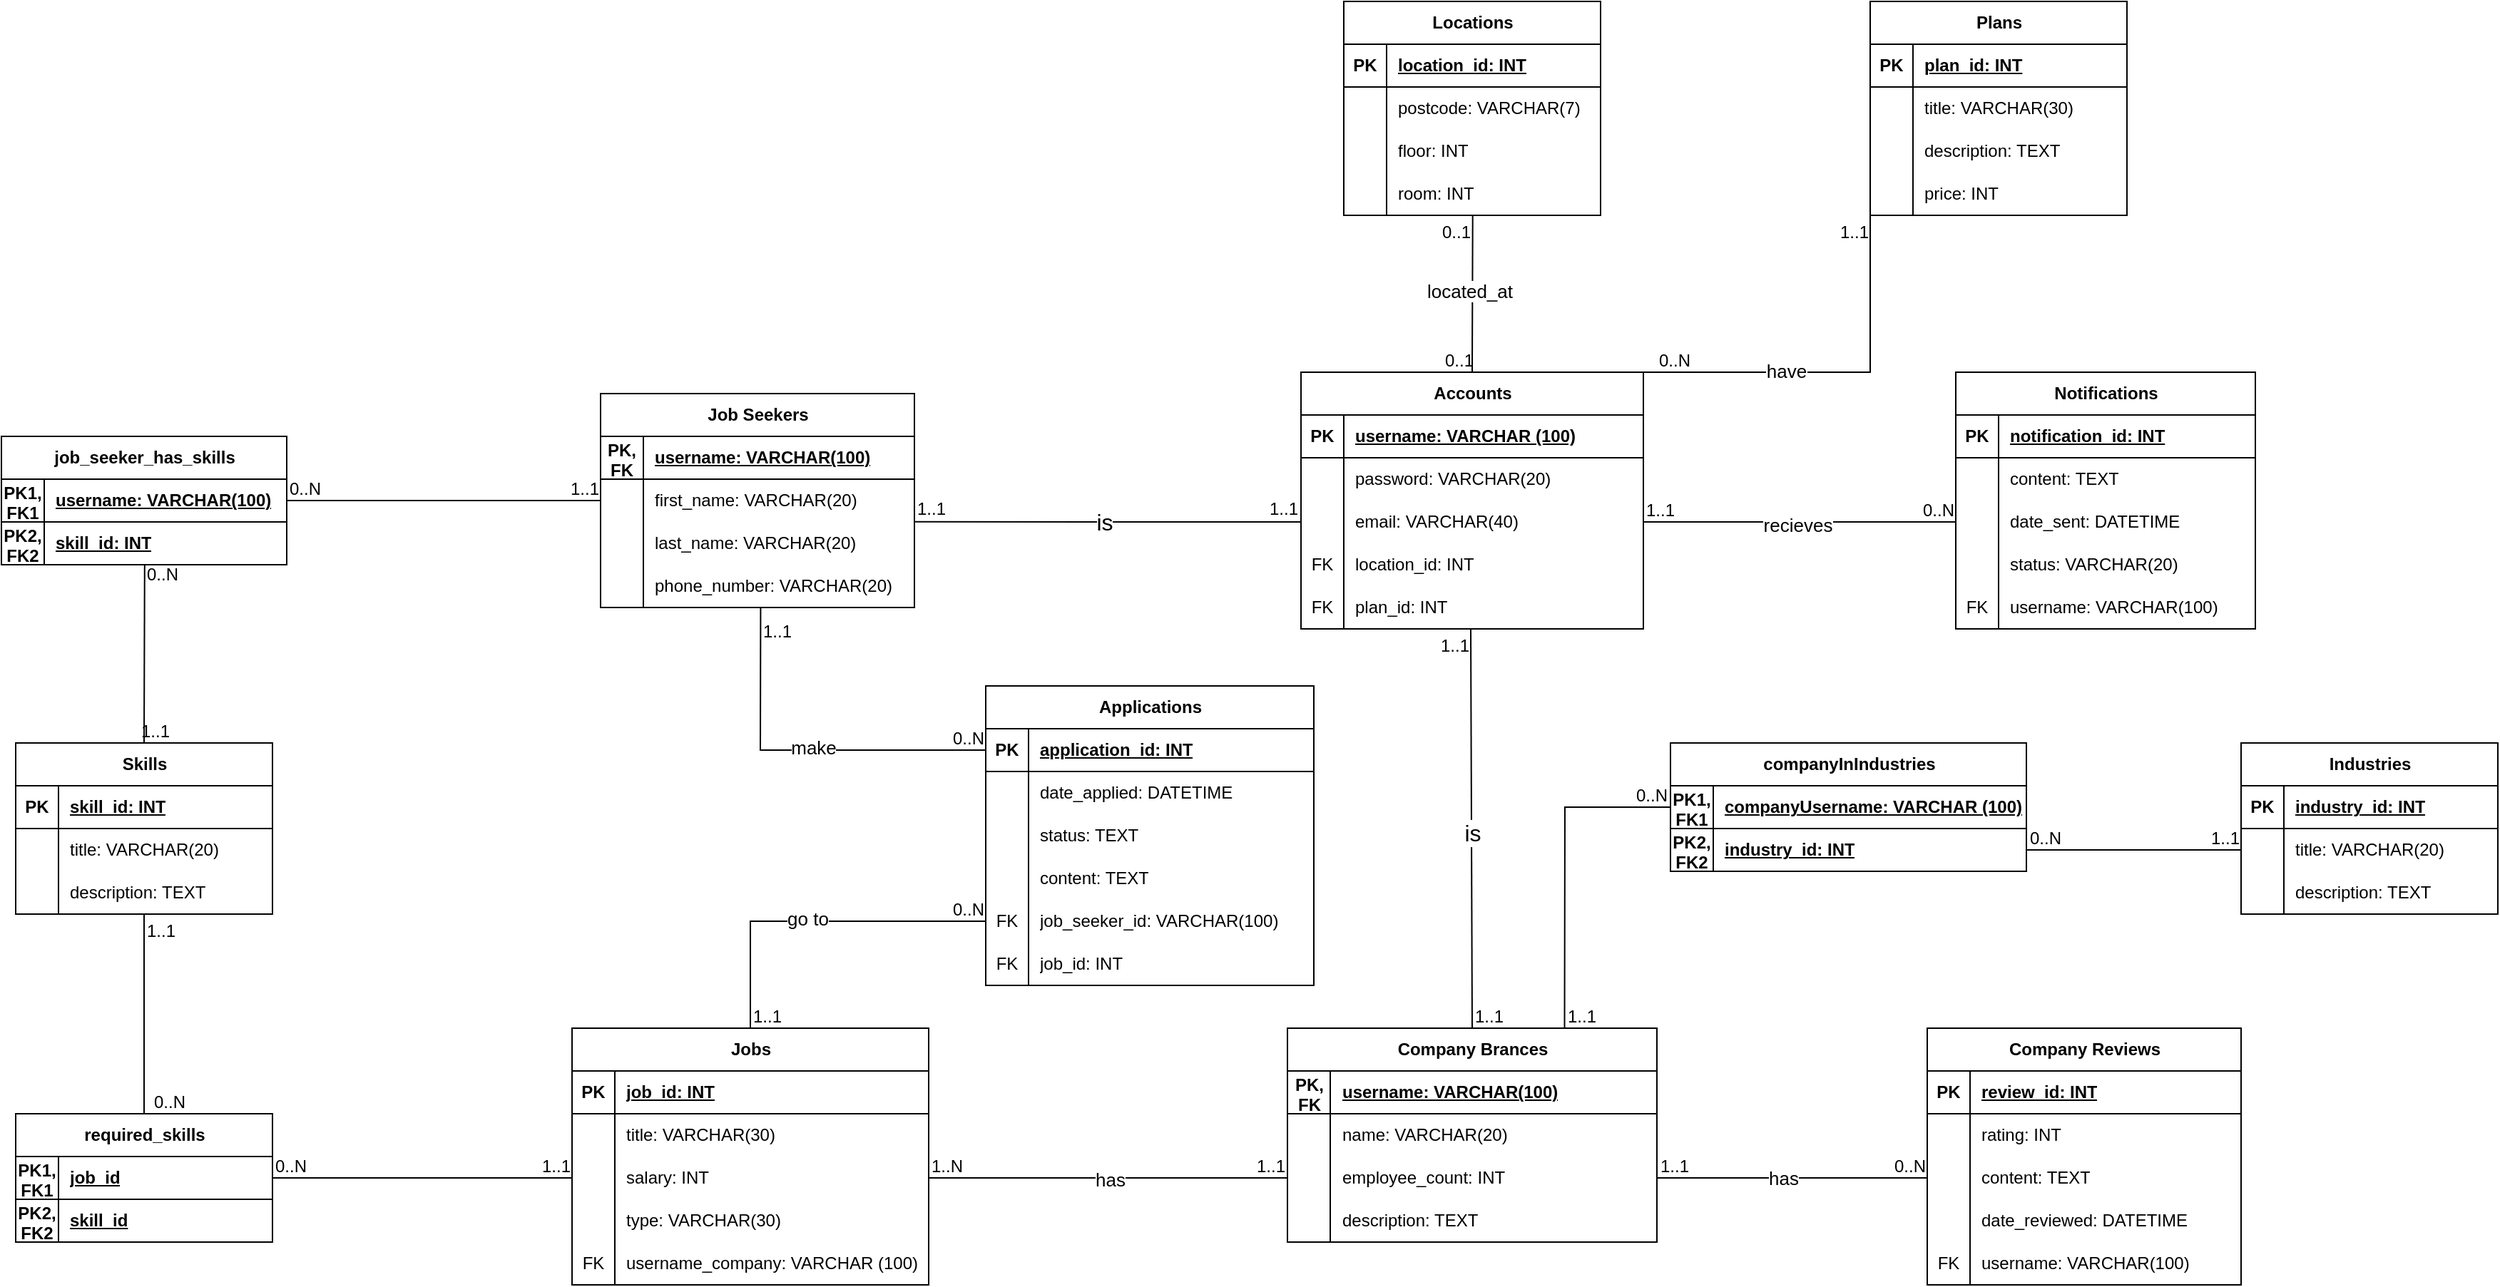 <mxfile version="22.1.0" type="device">
  <diagram name="Page-1" id="9_J-M3Zqr-TS6ZLaXyY5">
    <mxGraphModel dx="1050" dy="565" grid="1" gridSize="10" guides="1" tooltips="1" connect="1" arrows="1" fold="1" page="1" pageScale="1" pageWidth="3300" pageHeight="4681" math="0" shadow="0">
      <root>
        <mxCell id="0" />
        <mxCell id="1" parent="0" />
        <mxCell id="Yt_Lihm5sI9ssxbDWSQW-10" value="Accounts" style="shape=table;startSize=30;container=1;collapsible=1;childLayout=tableLayout;fixedRows=1;rowLines=0;fontStyle=1;align=center;resizeLast=1;html=1;" parent="1" vertex="1">
          <mxGeometry x="2411" y="1540" width="240" height="180" as="geometry">
            <mxRectangle x="250" y="150" width="70" height="30" as="alternateBounds" />
          </mxGeometry>
        </mxCell>
        <mxCell id="Yt_Lihm5sI9ssxbDWSQW-11" value="" style="shape=tableRow;horizontal=0;startSize=0;swimlaneHead=0;swimlaneBody=0;fillColor=none;collapsible=0;dropTarget=0;points=[[0,0.5],[1,0.5]];portConstraint=eastwest;top=0;left=0;right=0;bottom=1;" parent="Yt_Lihm5sI9ssxbDWSQW-10" vertex="1">
          <mxGeometry y="30" width="240" height="30" as="geometry" />
        </mxCell>
        <mxCell id="Yt_Lihm5sI9ssxbDWSQW-12" value="PK" style="shape=partialRectangle;connectable=0;fillColor=none;top=0;left=0;bottom=0;right=0;fontStyle=1;overflow=hidden;whiteSpace=wrap;html=1;" parent="Yt_Lihm5sI9ssxbDWSQW-11" vertex="1">
          <mxGeometry width="30" height="30" as="geometry">
            <mxRectangle width="30" height="30" as="alternateBounds" />
          </mxGeometry>
        </mxCell>
        <mxCell id="Yt_Lihm5sI9ssxbDWSQW-13" value="username: VARCHAR (100)" style="shape=partialRectangle;connectable=0;fillColor=none;top=0;left=0;bottom=0;right=0;align=left;spacingLeft=6;fontStyle=5;overflow=hidden;whiteSpace=wrap;html=1;" parent="Yt_Lihm5sI9ssxbDWSQW-11" vertex="1">
          <mxGeometry x="30" width="210" height="30" as="geometry">
            <mxRectangle width="210" height="30" as="alternateBounds" />
          </mxGeometry>
        </mxCell>
        <mxCell id="Yt_Lihm5sI9ssxbDWSQW-14" value="" style="shape=tableRow;horizontal=0;startSize=0;swimlaneHead=0;swimlaneBody=0;fillColor=none;collapsible=0;dropTarget=0;points=[[0,0.5],[1,0.5]];portConstraint=eastwest;top=0;left=0;right=0;bottom=0;" parent="Yt_Lihm5sI9ssxbDWSQW-10" vertex="1">
          <mxGeometry y="60" width="240" height="30" as="geometry" />
        </mxCell>
        <mxCell id="Yt_Lihm5sI9ssxbDWSQW-15" value="" style="shape=partialRectangle;connectable=0;fillColor=none;top=0;left=0;bottom=0;right=0;editable=1;overflow=hidden;whiteSpace=wrap;html=1;" parent="Yt_Lihm5sI9ssxbDWSQW-14" vertex="1">
          <mxGeometry width="30" height="30" as="geometry">
            <mxRectangle width="30" height="30" as="alternateBounds" />
          </mxGeometry>
        </mxCell>
        <mxCell id="Yt_Lihm5sI9ssxbDWSQW-16" value="password: VARCHAR(20)" style="shape=partialRectangle;connectable=0;fillColor=none;top=0;left=0;bottom=0;right=0;align=left;spacingLeft=6;overflow=hidden;whiteSpace=wrap;html=1;" parent="Yt_Lihm5sI9ssxbDWSQW-14" vertex="1">
          <mxGeometry x="30" width="210" height="30" as="geometry">
            <mxRectangle width="210" height="30" as="alternateBounds" />
          </mxGeometry>
        </mxCell>
        <mxCell id="Yt_Lihm5sI9ssxbDWSQW-17" value="" style="shape=tableRow;horizontal=0;startSize=0;swimlaneHead=0;swimlaneBody=0;fillColor=none;collapsible=0;dropTarget=0;points=[[0,0.5],[1,0.5]];portConstraint=eastwest;top=0;left=0;right=0;bottom=0;" parent="Yt_Lihm5sI9ssxbDWSQW-10" vertex="1">
          <mxGeometry y="90" width="240" height="30" as="geometry" />
        </mxCell>
        <mxCell id="Yt_Lihm5sI9ssxbDWSQW-18" value="" style="shape=partialRectangle;connectable=0;fillColor=none;top=0;left=0;bottom=0;right=0;editable=1;overflow=hidden;whiteSpace=wrap;html=1;" parent="Yt_Lihm5sI9ssxbDWSQW-17" vertex="1">
          <mxGeometry width="30" height="30" as="geometry">
            <mxRectangle width="30" height="30" as="alternateBounds" />
          </mxGeometry>
        </mxCell>
        <mxCell id="Yt_Lihm5sI9ssxbDWSQW-19" value="email: VARCHAR(40)" style="shape=partialRectangle;connectable=0;fillColor=none;top=0;left=0;bottom=0;right=0;align=left;spacingLeft=6;overflow=hidden;whiteSpace=wrap;html=1;" parent="Yt_Lihm5sI9ssxbDWSQW-17" vertex="1">
          <mxGeometry x="30" width="210" height="30" as="geometry">
            <mxRectangle width="210" height="30" as="alternateBounds" />
          </mxGeometry>
        </mxCell>
        <mxCell id="Yt_Lihm5sI9ssxbDWSQW-20" value="" style="shape=tableRow;horizontal=0;startSize=0;swimlaneHead=0;swimlaneBody=0;fillColor=none;collapsible=0;dropTarget=0;points=[[0,0.5],[1,0.5]];portConstraint=eastwest;top=0;left=0;right=0;bottom=0;" parent="Yt_Lihm5sI9ssxbDWSQW-10" vertex="1">
          <mxGeometry y="120" width="240" height="30" as="geometry" />
        </mxCell>
        <mxCell id="Yt_Lihm5sI9ssxbDWSQW-21" value="FK" style="shape=partialRectangle;connectable=0;fillColor=none;top=0;left=0;bottom=0;right=0;editable=1;overflow=hidden;whiteSpace=wrap;html=1;" parent="Yt_Lihm5sI9ssxbDWSQW-20" vertex="1">
          <mxGeometry width="30" height="30" as="geometry">
            <mxRectangle width="30" height="30" as="alternateBounds" />
          </mxGeometry>
        </mxCell>
        <mxCell id="Yt_Lihm5sI9ssxbDWSQW-22" value="location_id: INT" style="shape=partialRectangle;connectable=0;fillColor=none;top=0;left=0;bottom=0;right=0;align=left;spacingLeft=6;overflow=hidden;whiteSpace=wrap;html=1;" parent="Yt_Lihm5sI9ssxbDWSQW-20" vertex="1">
          <mxGeometry x="30" width="210" height="30" as="geometry">
            <mxRectangle width="210" height="30" as="alternateBounds" />
          </mxGeometry>
        </mxCell>
        <mxCell id="Yt_Lihm5sI9ssxbDWSQW-24" style="shape=tableRow;horizontal=0;startSize=0;swimlaneHead=0;swimlaneBody=0;fillColor=none;collapsible=0;dropTarget=0;points=[[0,0.5],[1,0.5]];portConstraint=eastwest;top=0;left=0;right=0;bottom=0;" parent="Yt_Lihm5sI9ssxbDWSQW-10" vertex="1">
          <mxGeometry y="150" width="240" height="30" as="geometry" />
        </mxCell>
        <mxCell id="Yt_Lihm5sI9ssxbDWSQW-25" value="FK" style="shape=partialRectangle;connectable=0;fillColor=none;top=0;left=0;bottom=0;right=0;editable=1;overflow=hidden;whiteSpace=wrap;html=1;" parent="Yt_Lihm5sI9ssxbDWSQW-24" vertex="1">
          <mxGeometry width="30" height="30" as="geometry">
            <mxRectangle width="30" height="30" as="alternateBounds" />
          </mxGeometry>
        </mxCell>
        <mxCell id="Yt_Lihm5sI9ssxbDWSQW-26" value="plan_id: INT" style="shape=partialRectangle;connectable=0;fillColor=none;top=0;left=0;bottom=0;right=0;align=left;spacingLeft=6;overflow=hidden;whiteSpace=wrap;html=1;" parent="Yt_Lihm5sI9ssxbDWSQW-24" vertex="1">
          <mxGeometry x="30" width="210" height="30" as="geometry">
            <mxRectangle width="210" height="30" as="alternateBounds" />
          </mxGeometry>
        </mxCell>
        <mxCell id="Yt_Lihm5sI9ssxbDWSQW-30" value="Job Seekers" style="shape=table;startSize=30;container=1;collapsible=1;childLayout=tableLayout;fixedRows=1;rowLines=0;fontStyle=1;align=center;resizeLast=1;html=1;" parent="1" vertex="1">
          <mxGeometry x="1920" y="1555" width="220" height="150" as="geometry" />
        </mxCell>
        <mxCell id="Yt_Lihm5sI9ssxbDWSQW-31" value="" style="shape=tableRow;horizontal=0;startSize=0;swimlaneHead=0;swimlaneBody=0;fillColor=none;collapsible=0;dropTarget=0;points=[[0,0.5],[1,0.5]];portConstraint=eastwest;top=0;left=0;right=0;bottom=1;" parent="Yt_Lihm5sI9ssxbDWSQW-30" vertex="1">
          <mxGeometry y="30" width="220" height="30" as="geometry" />
        </mxCell>
        <mxCell id="Yt_Lihm5sI9ssxbDWSQW-32" value="PK, FK" style="shape=partialRectangle;connectable=0;fillColor=none;top=0;left=0;bottom=0;right=0;fontStyle=1;overflow=hidden;whiteSpace=wrap;html=1;" parent="Yt_Lihm5sI9ssxbDWSQW-31" vertex="1">
          <mxGeometry width="30" height="30" as="geometry">
            <mxRectangle width="30" height="30" as="alternateBounds" />
          </mxGeometry>
        </mxCell>
        <mxCell id="Yt_Lihm5sI9ssxbDWSQW-33" value="username: VARCHAR(100)" style="shape=partialRectangle;connectable=0;fillColor=none;top=0;left=0;bottom=0;right=0;align=left;spacingLeft=6;fontStyle=5;overflow=hidden;whiteSpace=wrap;html=1;" parent="Yt_Lihm5sI9ssxbDWSQW-31" vertex="1">
          <mxGeometry x="30" width="190" height="30" as="geometry">
            <mxRectangle width="190" height="30" as="alternateBounds" />
          </mxGeometry>
        </mxCell>
        <mxCell id="Yt_Lihm5sI9ssxbDWSQW-34" value="" style="shape=tableRow;horizontal=0;startSize=0;swimlaneHead=0;swimlaneBody=0;fillColor=none;collapsible=0;dropTarget=0;points=[[0,0.5],[1,0.5]];portConstraint=eastwest;top=0;left=0;right=0;bottom=0;" parent="Yt_Lihm5sI9ssxbDWSQW-30" vertex="1">
          <mxGeometry y="60" width="220" height="30" as="geometry" />
        </mxCell>
        <mxCell id="Yt_Lihm5sI9ssxbDWSQW-35" value="" style="shape=partialRectangle;connectable=0;fillColor=none;top=0;left=0;bottom=0;right=0;editable=1;overflow=hidden;whiteSpace=wrap;html=1;" parent="Yt_Lihm5sI9ssxbDWSQW-34" vertex="1">
          <mxGeometry width="30" height="30" as="geometry">
            <mxRectangle width="30" height="30" as="alternateBounds" />
          </mxGeometry>
        </mxCell>
        <mxCell id="Yt_Lihm5sI9ssxbDWSQW-36" value="first_name: VARCHAR(20)" style="shape=partialRectangle;connectable=0;fillColor=none;top=0;left=0;bottom=0;right=0;align=left;spacingLeft=6;overflow=hidden;whiteSpace=wrap;html=1;" parent="Yt_Lihm5sI9ssxbDWSQW-34" vertex="1">
          <mxGeometry x="30" width="190" height="30" as="geometry">
            <mxRectangle width="190" height="30" as="alternateBounds" />
          </mxGeometry>
        </mxCell>
        <mxCell id="Yt_Lihm5sI9ssxbDWSQW-37" value="" style="shape=tableRow;horizontal=0;startSize=0;swimlaneHead=0;swimlaneBody=0;fillColor=none;collapsible=0;dropTarget=0;points=[[0,0.5],[1,0.5]];portConstraint=eastwest;top=0;left=0;right=0;bottom=0;" parent="Yt_Lihm5sI9ssxbDWSQW-30" vertex="1">
          <mxGeometry y="90" width="220" height="30" as="geometry" />
        </mxCell>
        <mxCell id="Yt_Lihm5sI9ssxbDWSQW-38" value="" style="shape=partialRectangle;connectable=0;fillColor=none;top=0;left=0;bottom=0;right=0;editable=1;overflow=hidden;whiteSpace=wrap;html=1;" parent="Yt_Lihm5sI9ssxbDWSQW-37" vertex="1">
          <mxGeometry width="30" height="30" as="geometry">
            <mxRectangle width="30" height="30" as="alternateBounds" />
          </mxGeometry>
        </mxCell>
        <mxCell id="Yt_Lihm5sI9ssxbDWSQW-39" value="last_name: VARCHAR(20)" style="shape=partialRectangle;connectable=0;fillColor=none;top=0;left=0;bottom=0;right=0;align=left;spacingLeft=6;overflow=hidden;whiteSpace=wrap;html=1;" parent="Yt_Lihm5sI9ssxbDWSQW-37" vertex="1">
          <mxGeometry x="30" width="190" height="30" as="geometry">
            <mxRectangle width="190" height="30" as="alternateBounds" />
          </mxGeometry>
        </mxCell>
        <mxCell id="Yt_Lihm5sI9ssxbDWSQW-40" value="" style="shape=tableRow;horizontal=0;startSize=0;swimlaneHead=0;swimlaneBody=0;fillColor=none;collapsible=0;dropTarget=0;points=[[0,0.5],[1,0.5]];portConstraint=eastwest;top=0;left=0;right=0;bottom=0;" parent="Yt_Lihm5sI9ssxbDWSQW-30" vertex="1">
          <mxGeometry y="120" width="220" height="30" as="geometry" />
        </mxCell>
        <mxCell id="Yt_Lihm5sI9ssxbDWSQW-41" value="" style="shape=partialRectangle;connectable=0;fillColor=none;top=0;left=0;bottom=0;right=0;editable=1;overflow=hidden;whiteSpace=wrap;html=1;" parent="Yt_Lihm5sI9ssxbDWSQW-40" vertex="1">
          <mxGeometry width="30" height="30" as="geometry">
            <mxRectangle width="30" height="30" as="alternateBounds" />
          </mxGeometry>
        </mxCell>
        <mxCell id="Yt_Lihm5sI9ssxbDWSQW-42" value="phone_number: VARCHAR(20)" style="shape=partialRectangle;connectable=0;fillColor=none;top=0;left=0;bottom=0;right=0;align=left;spacingLeft=6;overflow=hidden;whiteSpace=wrap;html=1;" parent="Yt_Lihm5sI9ssxbDWSQW-40" vertex="1">
          <mxGeometry x="30" width="190" height="30" as="geometry">
            <mxRectangle width="190" height="30" as="alternateBounds" />
          </mxGeometry>
        </mxCell>
        <mxCell id="Yt_Lihm5sI9ssxbDWSQW-47" value="" style="endArrow=none;html=1;rounded=0;entryX=0;entryY=0.5;entryDx=0;entryDy=0;exitX=1;exitY=-0.003;exitDx=0;exitDy=0;exitPerimeter=0;" parent="1" source="Yt_Lihm5sI9ssxbDWSQW-37" target="Yt_Lihm5sI9ssxbDWSQW-17" edge="1">
          <mxGeometry relative="1" as="geometry">
            <mxPoint x="2060" y="1690" as="sourcePoint" />
            <mxPoint x="2220" y="1690" as="targetPoint" />
          </mxGeometry>
        </mxCell>
        <mxCell id="Yt_Lihm5sI9ssxbDWSQW-48" value="1..1" style="resizable=0;html=1;whiteSpace=wrap;align=left;verticalAlign=bottom;" parent="Yt_Lihm5sI9ssxbDWSQW-47" connectable="0" vertex="1">
          <mxGeometry x="-1" relative="1" as="geometry" />
        </mxCell>
        <mxCell id="Yt_Lihm5sI9ssxbDWSQW-49" value="1..1" style="resizable=0;html=1;whiteSpace=wrap;align=right;verticalAlign=bottom;" parent="Yt_Lihm5sI9ssxbDWSQW-47" connectable="0" vertex="1">
          <mxGeometry x="1" relative="1" as="geometry" />
        </mxCell>
        <mxCell id="Yt_Lihm5sI9ssxbDWSQW-50" value="&lt;font style=&quot;font-size: 16px;&quot;&gt;is&lt;/font&gt;" style="edgeLabel;html=1;align=center;verticalAlign=middle;resizable=0;points=[];" parent="Yt_Lihm5sI9ssxbDWSQW-47" vertex="1" connectable="0">
          <mxGeometry x="-0.022" relative="1" as="geometry">
            <mxPoint as="offset" />
          </mxGeometry>
        </mxCell>
        <mxCell id="Yt_Lihm5sI9ssxbDWSQW-79" value="Company Brances" style="shape=table;startSize=30;container=1;collapsible=1;childLayout=tableLayout;fixedRows=1;rowLines=0;fontStyle=1;align=center;resizeLast=1;html=1;" parent="1" vertex="1">
          <mxGeometry x="2401.5" y="2000" width="259" height="150" as="geometry" />
        </mxCell>
        <mxCell id="Yt_Lihm5sI9ssxbDWSQW-80" value="" style="shape=tableRow;horizontal=0;startSize=0;swimlaneHead=0;swimlaneBody=0;fillColor=none;collapsible=0;dropTarget=0;points=[[0,0.5],[1,0.5]];portConstraint=eastwest;top=0;left=0;right=0;bottom=1;" parent="Yt_Lihm5sI9ssxbDWSQW-79" vertex="1">
          <mxGeometry y="30" width="259" height="30" as="geometry" />
        </mxCell>
        <mxCell id="Yt_Lihm5sI9ssxbDWSQW-81" value="PK, FK" style="shape=partialRectangle;connectable=0;fillColor=none;top=0;left=0;bottom=0;right=0;fontStyle=1;overflow=hidden;whiteSpace=wrap;html=1;" parent="Yt_Lihm5sI9ssxbDWSQW-80" vertex="1">
          <mxGeometry width="30" height="30" as="geometry">
            <mxRectangle width="30" height="30" as="alternateBounds" />
          </mxGeometry>
        </mxCell>
        <mxCell id="Yt_Lihm5sI9ssxbDWSQW-82" value="username: VARCHAR(100)" style="shape=partialRectangle;connectable=0;fillColor=none;top=0;left=0;bottom=0;right=0;align=left;spacingLeft=6;fontStyle=5;overflow=hidden;whiteSpace=wrap;html=1;" parent="Yt_Lihm5sI9ssxbDWSQW-80" vertex="1">
          <mxGeometry x="30" width="229" height="30" as="geometry">
            <mxRectangle width="229" height="30" as="alternateBounds" />
          </mxGeometry>
        </mxCell>
        <mxCell id="Yt_Lihm5sI9ssxbDWSQW-83" value="" style="shape=tableRow;horizontal=0;startSize=0;swimlaneHead=0;swimlaneBody=0;fillColor=none;collapsible=0;dropTarget=0;points=[[0,0.5],[1,0.5]];portConstraint=eastwest;top=0;left=0;right=0;bottom=0;" parent="Yt_Lihm5sI9ssxbDWSQW-79" vertex="1">
          <mxGeometry y="60" width="259" height="30" as="geometry" />
        </mxCell>
        <mxCell id="Yt_Lihm5sI9ssxbDWSQW-84" value="" style="shape=partialRectangle;connectable=0;fillColor=none;top=0;left=0;bottom=0;right=0;editable=1;overflow=hidden;whiteSpace=wrap;html=1;" parent="Yt_Lihm5sI9ssxbDWSQW-83" vertex="1">
          <mxGeometry width="30" height="30" as="geometry">
            <mxRectangle width="30" height="30" as="alternateBounds" />
          </mxGeometry>
        </mxCell>
        <mxCell id="Yt_Lihm5sI9ssxbDWSQW-85" value="name: VARCHAR(20)" style="shape=partialRectangle;connectable=0;fillColor=none;top=0;left=0;bottom=0;right=0;align=left;spacingLeft=6;overflow=hidden;whiteSpace=wrap;html=1;" parent="Yt_Lihm5sI9ssxbDWSQW-83" vertex="1">
          <mxGeometry x="30" width="229" height="30" as="geometry">
            <mxRectangle width="229" height="30" as="alternateBounds" />
          </mxGeometry>
        </mxCell>
        <mxCell id="Yt_Lihm5sI9ssxbDWSQW-86" value="" style="shape=tableRow;horizontal=0;startSize=0;swimlaneHead=0;swimlaneBody=0;fillColor=none;collapsible=0;dropTarget=0;points=[[0,0.5],[1,0.5]];portConstraint=eastwest;top=0;left=0;right=0;bottom=0;" parent="Yt_Lihm5sI9ssxbDWSQW-79" vertex="1">
          <mxGeometry y="90" width="259" height="30" as="geometry" />
        </mxCell>
        <mxCell id="Yt_Lihm5sI9ssxbDWSQW-87" value="" style="shape=partialRectangle;connectable=0;fillColor=none;top=0;left=0;bottom=0;right=0;editable=1;overflow=hidden;whiteSpace=wrap;html=1;" parent="Yt_Lihm5sI9ssxbDWSQW-86" vertex="1">
          <mxGeometry width="30" height="30" as="geometry">
            <mxRectangle width="30" height="30" as="alternateBounds" />
          </mxGeometry>
        </mxCell>
        <mxCell id="Yt_Lihm5sI9ssxbDWSQW-88" value="employee_count: INT" style="shape=partialRectangle;connectable=0;fillColor=none;top=0;left=0;bottom=0;right=0;align=left;spacingLeft=6;overflow=hidden;whiteSpace=wrap;html=1;" parent="Yt_Lihm5sI9ssxbDWSQW-86" vertex="1">
          <mxGeometry x="30" width="229" height="30" as="geometry">
            <mxRectangle width="229" height="30" as="alternateBounds" />
          </mxGeometry>
        </mxCell>
        <mxCell id="Yt_Lihm5sI9ssxbDWSQW-89" value="" style="shape=tableRow;horizontal=0;startSize=0;swimlaneHead=0;swimlaneBody=0;fillColor=none;collapsible=0;dropTarget=0;points=[[0,0.5],[1,0.5]];portConstraint=eastwest;top=0;left=0;right=0;bottom=0;" parent="Yt_Lihm5sI9ssxbDWSQW-79" vertex="1">
          <mxGeometry y="120" width="259" height="30" as="geometry" />
        </mxCell>
        <mxCell id="Yt_Lihm5sI9ssxbDWSQW-90" value="" style="shape=partialRectangle;connectable=0;fillColor=none;top=0;left=0;bottom=0;right=0;editable=1;overflow=hidden;whiteSpace=wrap;html=1;" parent="Yt_Lihm5sI9ssxbDWSQW-89" vertex="1">
          <mxGeometry width="30" height="30" as="geometry">
            <mxRectangle width="30" height="30" as="alternateBounds" />
          </mxGeometry>
        </mxCell>
        <mxCell id="Yt_Lihm5sI9ssxbDWSQW-91" value="description: TEXT" style="shape=partialRectangle;connectable=0;fillColor=none;top=0;left=0;bottom=0;right=0;align=left;spacingLeft=6;overflow=hidden;whiteSpace=wrap;html=1;" parent="Yt_Lihm5sI9ssxbDWSQW-89" vertex="1">
          <mxGeometry x="30" width="229" height="30" as="geometry">
            <mxRectangle width="229" height="30" as="alternateBounds" />
          </mxGeometry>
        </mxCell>
        <mxCell id="Yt_Lihm5sI9ssxbDWSQW-121" value="" style="endArrow=none;html=1;rounded=0;exitX=0.5;exitY=0;exitDx=0;exitDy=0;" parent="1" source="Yt_Lihm5sI9ssxbDWSQW-79" edge="1">
          <mxGeometry relative="1" as="geometry">
            <mxPoint x="2050" y="1850" as="sourcePoint" />
            <mxPoint x="2530" y="1720" as="targetPoint" />
          </mxGeometry>
        </mxCell>
        <mxCell id="Yt_Lihm5sI9ssxbDWSQW-122" value="1..1" style="resizable=0;html=1;whiteSpace=wrap;align=left;verticalAlign=bottom;" parent="Yt_Lihm5sI9ssxbDWSQW-121" connectable="0" vertex="1">
          <mxGeometry x="-1" relative="1" as="geometry" />
        </mxCell>
        <mxCell id="Yt_Lihm5sI9ssxbDWSQW-123" value="1..1" style="resizable=0;html=1;whiteSpace=wrap;align=right;verticalAlign=bottom;" parent="Yt_Lihm5sI9ssxbDWSQW-121" connectable="0" vertex="1">
          <mxGeometry x="1" relative="1" as="geometry">
            <mxPoint y="20" as="offset" />
          </mxGeometry>
        </mxCell>
        <mxCell id="Yt_Lihm5sI9ssxbDWSQW-124" value="&lt;font style=&quot;font-size: 16px;&quot;&gt;is&lt;/font&gt;" style="edgeLabel;html=1;align=center;verticalAlign=middle;resizable=0;points=[];" parent="Yt_Lihm5sI9ssxbDWSQW-121" vertex="1" connectable="0">
          <mxGeometry x="-0.022" relative="1" as="geometry">
            <mxPoint as="offset" />
          </mxGeometry>
        </mxCell>
        <mxCell id="Yt_Lihm5sI9ssxbDWSQW-138" value="" style="endArrow=none;html=1;rounded=0;entryX=0.502;entryY=1.013;entryDx=0;entryDy=0;entryPerimeter=0;exitX=0.5;exitY=0;exitDx=0;exitDy=0;" parent="1" source="Yt_Lihm5sI9ssxbDWSQW-10" target="Yt_Lihm5sI9ssxbDWSQW-135" edge="1">
          <mxGeometry relative="1" as="geometry">
            <mxPoint x="2460" y="1430" as="sourcePoint" />
            <mxPoint x="2530" y="1340" as="targetPoint" />
          </mxGeometry>
        </mxCell>
        <mxCell id="Yt_Lihm5sI9ssxbDWSQW-139" value="0..1" style="resizable=0;html=1;whiteSpace=wrap;align=left;verticalAlign=bottom;" parent="Yt_Lihm5sI9ssxbDWSQW-138" connectable="0" vertex="1">
          <mxGeometry x="-1" relative="1" as="geometry">
            <mxPoint x="-21" as="offset" />
          </mxGeometry>
        </mxCell>
        <mxCell id="Yt_Lihm5sI9ssxbDWSQW-140" value="0..1" style="resizable=0;html=1;whiteSpace=wrap;align=right;verticalAlign=bottom;" parent="Yt_Lihm5sI9ssxbDWSQW-138" connectable="0" vertex="1">
          <mxGeometry x="1" relative="1" as="geometry">
            <mxPoint y="20" as="offset" />
          </mxGeometry>
        </mxCell>
        <mxCell id="Yt_Lihm5sI9ssxbDWSQW-141" value="&lt;font style=&quot;font-size: 13px;&quot;&gt;located_at&lt;/font&gt;" style="edgeLabel;html=1;align=center;verticalAlign=middle;resizable=0;points=[];" parent="Yt_Lihm5sI9ssxbDWSQW-138" vertex="1" connectable="0">
          <mxGeometry x="0.05" y="2" relative="1" as="geometry">
            <mxPoint as="offset" />
          </mxGeometry>
        </mxCell>
        <mxCell id="Yt_Lihm5sI9ssxbDWSQW-142" value="Notifications" style="shape=table;startSize=30;container=1;collapsible=1;childLayout=tableLayout;fixedRows=1;rowLines=0;fontStyle=1;align=center;resizeLast=1;html=1;" parent="1" vertex="1">
          <mxGeometry x="2870" y="1540" width="210" height="180" as="geometry" />
        </mxCell>
        <mxCell id="Yt_Lihm5sI9ssxbDWSQW-143" value="" style="shape=tableRow;horizontal=0;startSize=0;swimlaneHead=0;swimlaneBody=0;fillColor=none;collapsible=0;dropTarget=0;points=[[0,0.5],[1,0.5]];portConstraint=eastwest;top=0;left=0;right=0;bottom=1;" parent="Yt_Lihm5sI9ssxbDWSQW-142" vertex="1">
          <mxGeometry y="30" width="210" height="30" as="geometry" />
        </mxCell>
        <mxCell id="Yt_Lihm5sI9ssxbDWSQW-144" value="PK" style="shape=partialRectangle;connectable=0;fillColor=none;top=0;left=0;bottom=0;right=0;fontStyle=1;overflow=hidden;whiteSpace=wrap;html=1;" parent="Yt_Lihm5sI9ssxbDWSQW-143" vertex="1">
          <mxGeometry width="30" height="30" as="geometry">
            <mxRectangle width="30" height="30" as="alternateBounds" />
          </mxGeometry>
        </mxCell>
        <mxCell id="Yt_Lihm5sI9ssxbDWSQW-145" value="notification_id: INT" style="shape=partialRectangle;connectable=0;fillColor=none;top=0;left=0;bottom=0;right=0;align=left;spacingLeft=6;fontStyle=5;overflow=hidden;whiteSpace=wrap;html=1;" parent="Yt_Lihm5sI9ssxbDWSQW-143" vertex="1">
          <mxGeometry x="30" width="180" height="30" as="geometry">
            <mxRectangle width="180" height="30" as="alternateBounds" />
          </mxGeometry>
        </mxCell>
        <mxCell id="Yt_Lihm5sI9ssxbDWSQW-146" value="" style="shape=tableRow;horizontal=0;startSize=0;swimlaneHead=0;swimlaneBody=0;fillColor=none;collapsible=0;dropTarget=0;points=[[0,0.5],[1,0.5]];portConstraint=eastwest;top=0;left=0;right=0;bottom=0;" parent="Yt_Lihm5sI9ssxbDWSQW-142" vertex="1">
          <mxGeometry y="60" width="210" height="30" as="geometry" />
        </mxCell>
        <mxCell id="Yt_Lihm5sI9ssxbDWSQW-147" value="" style="shape=partialRectangle;connectable=0;fillColor=none;top=0;left=0;bottom=0;right=0;editable=1;overflow=hidden;whiteSpace=wrap;html=1;" parent="Yt_Lihm5sI9ssxbDWSQW-146" vertex="1">
          <mxGeometry width="30" height="30" as="geometry">
            <mxRectangle width="30" height="30" as="alternateBounds" />
          </mxGeometry>
        </mxCell>
        <mxCell id="Yt_Lihm5sI9ssxbDWSQW-148" value="content: TEXT" style="shape=partialRectangle;connectable=0;fillColor=none;top=0;left=0;bottom=0;right=0;align=left;spacingLeft=6;overflow=hidden;whiteSpace=wrap;html=1;" parent="Yt_Lihm5sI9ssxbDWSQW-146" vertex="1">
          <mxGeometry x="30" width="180" height="30" as="geometry">
            <mxRectangle width="180" height="30" as="alternateBounds" />
          </mxGeometry>
        </mxCell>
        <mxCell id="Yt_Lihm5sI9ssxbDWSQW-149" value="" style="shape=tableRow;horizontal=0;startSize=0;swimlaneHead=0;swimlaneBody=0;fillColor=none;collapsible=0;dropTarget=0;points=[[0,0.5],[1,0.5]];portConstraint=eastwest;top=0;left=0;right=0;bottom=0;" parent="Yt_Lihm5sI9ssxbDWSQW-142" vertex="1">
          <mxGeometry y="90" width="210" height="30" as="geometry" />
        </mxCell>
        <mxCell id="Yt_Lihm5sI9ssxbDWSQW-150" value="" style="shape=partialRectangle;connectable=0;fillColor=none;top=0;left=0;bottom=0;right=0;editable=1;overflow=hidden;whiteSpace=wrap;html=1;" parent="Yt_Lihm5sI9ssxbDWSQW-149" vertex="1">
          <mxGeometry width="30" height="30" as="geometry">
            <mxRectangle width="30" height="30" as="alternateBounds" />
          </mxGeometry>
        </mxCell>
        <mxCell id="Yt_Lihm5sI9ssxbDWSQW-151" value="date_sent: DATETIME" style="shape=partialRectangle;connectable=0;fillColor=none;top=0;left=0;bottom=0;right=0;align=left;spacingLeft=6;overflow=hidden;whiteSpace=wrap;html=1;" parent="Yt_Lihm5sI9ssxbDWSQW-149" vertex="1">
          <mxGeometry x="30" width="180" height="30" as="geometry">
            <mxRectangle width="180" height="30" as="alternateBounds" />
          </mxGeometry>
        </mxCell>
        <mxCell id="Yt_Lihm5sI9ssxbDWSQW-152" value="" style="shape=tableRow;horizontal=0;startSize=0;swimlaneHead=0;swimlaneBody=0;fillColor=none;collapsible=0;dropTarget=0;points=[[0,0.5],[1,0.5]];portConstraint=eastwest;top=0;left=0;right=0;bottom=0;" parent="Yt_Lihm5sI9ssxbDWSQW-142" vertex="1">
          <mxGeometry y="120" width="210" height="30" as="geometry" />
        </mxCell>
        <mxCell id="Yt_Lihm5sI9ssxbDWSQW-153" value="" style="shape=partialRectangle;connectable=0;fillColor=none;top=0;left=0;bottom=0;right=0;editable=1;overflow=hidden;whiteSpace=wrap;html=1;" parent="Yt_Lihm5sI9ssxbDWSQW-152" vertex="1">
          <mxGeometry width="30" height="30" as="geometry">
            <mxRectangle width="30" height="30" as="alternateBounds" />
          </mxGeometry>
        </mxCell>
        <mxCell id="Yt_Lihm5sI9ssxbDWSQW-154" value="status: VARCHAR(20)" style="shape=partialRectangle;connectable=0;fillColor=none;top=0;left=0;bottom=0;right=0;align=left;spacingLeft=6;overflow=hidden;whiteSpace=wrap;html=1;" parent="Yt_Lihm5sI9ssxbDWSQW-152" vertex="1">
          <mxGeometry x="30" width="180" height="30" as="geometry">
            <mxRectangle width="180" height="30" as="alternateBounds" />
          </mxGeometry>
        </mxCell>
        <mxCell id="Yt_Lihm5sI9ssxbDWSQW-155" style="shape=tableRow;horizontal=0;startSize=0;swimlaneHead=0;swimlaneBody=0;fillColor=none;collapsible=0;dropTarget=0;points=[[0,0.5],[1,0.5]];portConstraint=eastwest;top=0;left=0;right=0;bottom=0;" parent="Yt_Lihm5sI9ssxbDWSQW-142" vertex="1">
          <mxGeometry y="150" width="210" height="30" as="geometry" />
        </mxCell>
        <mxCell id="Yt_Lihm5sI9ssxbDWSQW-156" value="FK" style="shape=partialRectangle;connectable=0;fillColor=none;top=0;left=0;bottom=0;right=0;editable=1;overflow=hidden;whiteSpace=wrap;html=1;" parent="Yt_Lihm5sI9ssxbDWSQW-155" vertex="1">
          <mxGeometry width="30" height="30" as="geometry">
            <mxRectangle width="30" height="30" as="alternateBounds" />
          </mxGeometry>
        </mxCell>
        <mxCell id="Yt_Lihm5sI9ssxbDWSQW-157" value="username: VARCHAR(100)" style="shape=partialRectangle;connectable=0;fillColor=none;top=0;left=0;bottom=0;right=0;align=left;spacingLeft=6;overflow=hidden;whiteSpace=wrap;html=1;" parent="Yt_Lihm5sI9ssxbDWSQW-155" vertex="1">
          <mxGeometry x="30" width="180" height="30" as="geometry">
            <mxRectangle width="180" height="30" as="alternateBounds" />
          </mxGeometry>
        </mxCell>
        <mxCell id="Yt_Lihm5sI9ssxbDWSQW-158" value="" style="endArrow=none;html=1;rounded=0;entryX=0;entryY=0.5;entryDx=0;entryDy=0;exitX=1;exitY=0.5;exitDx=0;exitDy=0;" parent="1" source="Yt_Lihm5sI9ssxbDWSQW-17" target="Yt_Lihm5sI9ssxbDWSQW-149" edge="1">
          <mxGeometry relative="1" as="geometry">
            <mxPoint x="2570" y="1570" as="sourcePoint" />
            <mxPoint x="2730" y="1570" as="targetPoint" />
          </mxGeometry>
        </mxCell>
        <mxCell id="Yt_Lihm5sI9ssxbDWSQW-159" value="1..1" style="resizable=0;html=1;whiteSpace=wrap;align=left;verticalAlign=bottom;" parent="Yt_Lihm5sI9ssxbDWSQW-158" connectable="0" vertex="1">
          <mxGeometry x="-1" relative="1" as="geometry" />
        </mxCell>
        <mxCell id="Yt_Lihm5sI9ssxbDWSQW-160" value="0..N" style="resizable=0;html=1;whiteSpace=wrap;align=right;verticalAlign=bottom;" parent="Yt_Lihm5sI9ssxbDWSQW-158" connectable="0" vertex="1">
          <mxGeometry x="1" relative="1" as="geometry" />
        </mxCell>
        <mxCell id="Yt_Lihm5sI9ssxbDWSQW-161" value="&lt;font style=&quot;font-size: 13px;&quot;&gt;recieves&lt;/font&gt;" style="edgeLabel;html=1;align=center;verticalAlign=middle;resizable=0;points=[];" parent="Yt_Lihm5sI9ssxbDWSQW-158" vertex="1" connectable="0">
          <mxGeometry x="-0.012" y="-2" relative="1" as="geometry">
            <mxPoint as="offset" />
          </mxGeometry>
        </mxCell>
        <mxCell id="Yt_Lihm5sI9ssxbDWSQW-162" value="Company Reviews" style="shape=table;startSize=30;container=1;collapsible=1;childLayout=tableLayout;fixedRows=1;rowLines=0;fontStyle=1;align=center;resizeLast=1;html=1;" parent="1" vertex="1">
          <mxGeometry x="2850" y="2000" width="220" height="180" as="geometry" />
        </mxCell>
        <mxCell id="Yt_Lihm5sI9ssxbDWSQW-163" value="" style="shape=tableRow;horizontal=0;startSize=0;swimlaneHead=0;swimlaneBody=0;fillColor=none;collapsible=0;dropTarget=0;points=[[0,0.5],[1,0.5]];portConstraint=eastwest;top=0;left=0;right=0;bottom=1;" parent="Yt_Lihm5sI9ssxbDWSQW-162" vertex="1">
          <mxGeometry y="30" width="220" height="30" as="geometry" />
        </mxCell>
        <mxCell id="Yt_Lihm5sI9ssxbDWSQW-164" value="PK" style="shape=partialRectangle;connectable=0;fillColor=none;top=0;left=0;bottom=0;right=0;fontStyle=1;overflow=hidden;whiteSpace=wrap;html=1;" parent="Yt_Lihm5sI9ssxbDWSQW-163" vertex="1">
          <mxGeometry width="30" height="30" as="geometry">
            <mxRectangle width="30" height="30" as="alternateBounds" />
          </mxGeometry>
        </mxCell>
        <mxCell id="Yt_Lihm5sI9ssxbDWSQW-165" value="review_id: INT" style="shape=partialRectangle;connectable=0;fillColor=none;top=0;left=0;bottom=0;right=0;align=left;spacingLeft=6;fontStyle=5;overflow=hidden;whiteSpace=wrap;html=1;" parent="Yt_Lihm5sI9ssxbDWSQW-163" vertex="1">
          <mxGeometry x="30" width="190" height="30" as="geometry">
            <mxRectangle width="190" height="30" as="alternateBounds" />
          </mxGeometry>
        </mxCell>
        <mxCell id="Yt_Lihm5sI9ssxbDWSQW-166" value="" style="shape=tableRow;horizontal=0;startSize=0;swimlaneHead=0;swimlaneBody=0;fillColor=none;collapsible=0;dropTarget=0;points=[[0,0.5],[1,0.5]];portConstraint=eastwest;top=0;left=0;right=0;bottom=0;" parent="Yt_Lihm5sI9ssxbDWSQW-162" vertex="1">
          <mxGeometry y="60" width="220" height="30" as="geometry" />
        </mxCell>
        <mxCell id="Yt_Lihm5sI9ssxbDWSQW-167" value="" style="shape=partialRectangle;connectable=0;fillColor=none;top=0;left=0;bottom=0;right=0;editable=1;overflow=hidden;whiteSpace=wrap;html=1;" parent="Yt_Lihm5sI9ssxbDWSQW-166" vertex="1">
          <mxGeometry width="30" height="30" as="geometry">
            <mxRectangle width="30" height="30" as="alternateBounds" />
          </mxGeometry>
        </mxCell>
        <mxCell id="Yt_Lihm5sI9ssxbDWSQW-168" value="rating: INT" style="shape=partialRectangle;connectable=0;fillColor=none;top=0;left=0;bottom=0;right=0;align=left;spacingLeft=6;overflow=hidden;whiteSpace=wrap;html=1;" parent="Yt_Lihm5sI9ssxbDWSQW-166" vertex="1">
          <mxGeometry x="30" width="190" height="30" as="geometry">
            <mxRectangle width="190" height="30" as="alternateBounds" />
          </mxGeometry>
        </mxCell>
        <mxCell id="Yt_Lihm5sI9ssxbDWSQW-169" value="" style="shape=tableRow;horizontal=0;startSize=0;swimlaneHead=0;swimlaneBody=0;fillColor=none;collapsible=0;dropTarget=0;points=[[0,0.5],[1,0.5]];portConstraint=eastwest;top=0;left=0;right=0;bottom=0;" parent="Yt_Lihm5sI9ssxbDWSQW-162" vertex="1">
          <mxGeometry y="90" width="220" height="30" as="geometry" />
        </mxCell>
        <mxCell id="Yt_Lihm5sI9ssxbDWSQW-170" value="" style="shape=partialRectangle;connectable=0;fillColor=none;top=0;left=0;bottom=0;right=0;editable=1;overflow=hidden;whiteSpace=wrap;html=1;" parent="Yt_Lihm5sI9ssxbDWSQW-169" vertex="1">
          <mxGeometry width="30" height="30" as="geometry">
            <mxRectangle width="30" height="30" as="alternateBounds" />
          </mxGeometry>
        </mxCell>
        <mxCell id="Yt_Lihm5sI9ssxbDWSQW-171" value="content: TEXT" style="shape=partialRectangle;connectable=0;fillColor=none;top=0;left=0;bottom=0;right=0;align=left;spacingLeft=6;overflow=hidden;whiteSpace=wrap;html=1;" parent="Yt_Lihm5sI9ssxbDWSQW-169" vertex="1">
          <mxGeometry x="30" width="190" height="30" as="geometry">
            <mxRectangle width="190" height="30" as="alternateBounds" />
          </mxGeometry>
        </mxCell>
        <mxCell id="Yt_Lihm5sI9ssxbDWSQW-172" value="" style="shape=tableRow;horizontal=0;startSize=0;swimlaneHead=0;swimlaneBody=0;fillColor=none;collapsible=0;dropTarget=0;points=[[0,0.5],[1,0.5]];portConstraint=eastwest;top=0;left=0;right=0;bottom=0;" parent="Yt_Lihm5sI9ssxbDWSQW-162" vertex="1">
          <mxGeometry y="120" width="220" height="30" as="geometry" />
        </mxCell>
        <mxCell id="Yt_Lihm5sI9ssxbDWSQW-173" value="" style="shape=partialRectangle;connectable=0;fillColor=none;top=0;left=0;bottom=0;right=0;editable=1;overflow=hidden;whiteSpace=wrap;html=1;" parent="Yt_Lihm5sI9ssxbDWSQW-172" vertex="1">
          <mxGeometry width="30" height="30" as="geometry">
            <mxRectangle width="30" height="30" as="alternateBounds" />
          </mxGeometry>
        </mxCell>
        <mxCell id="Yt_Lihm5sI9ssxbDWSQW-174" value="date_reviewed: DATETIME" style="shape=partialRectangle;connectable=0;fillColor=none;top=0;left=0;bottom=0;right=0;align=left;spacingLeft=6;overflow=hidden;whiteSpace=wrap;html=1;" parent="Yt_Lihm5sI9ssxbDWSQW-172" vertex="1">
          <mxGeometry x="30" width="190" height="30" as="geometry">
            <mxRectangle width="190" height="30" as="alternateBounds" />
          </mxGeometry>
        </mxCell>
        <mxCell id="Yt_Lihm5sI9ssxbDWSQW-175" style="shape=tableRow;horizontal=0;startSize=0;swimlaneHead=0;swimlaneBody=0;fillColor=none;collapsible=0;dropTarget=0;points=[[0,0.5],[1,0.5]];portConstraint=eastwest;top=0;left=0;right=0;bottom=0;" parent="Yt_Lihm5sI9ssxbDWSQW-162" vertex="1">
          <mxGeometry y="150" width="220" height="30" as="geometry" />
        </mxCell>
        <mxCell id="Yt_Lihm5sI9ssxbDWSQW-176" value="FK" style="shape=partialRectangle;connectable=0;fillColor=none;top=0;left=0;bottom=0;right=0;editable=1;overflow=hidden;whiteSpace=wrap;html=1;" parent="Yt_Lihm5sI9ssxbDWSQW-175" vertex="1">
          <mxGeometry width="30" height="30" as="geometry">
            <mxRectangle width="30" height="30" as="alternateBounds" />
          </mxGeometry>
        </mxCell>
        <mxCell id="Yt_Lihm5sI9ssxbDWSQW-177" value="username: VARCHAR(100)" style="shape=partialRectangle;connectable=0;fillColor=none;top=0;left=0;bottom=0;right=0;align=left;spacingLeft=6;overflow=hidden;whiteSpace=wrap;html=1;" parent="Yt_Lihm5sI9ssxbDWSQW-175" vertex="1">
          <mxGeometry x="30" width="190" height="30" as="geometry">
            <mxRectangle width="190" height="30" as="alternateBounds" />
          </mxGeometry>
        </mxCell>
        <mxCell id="Yt_Lihm5sI9ssxbDWSQW-178" value="" style="endArrow=none;html=1;rounded=0;entryX=0;entryY=0.5;entryDx=0;entryDy=0;exitX=1;exitY=0.5;exitDx=0;exitDy=0;" parent="1" source="Yt_Lihm5sI9ssxbDWSQW-86" target="Yt_Lihm5sI9ssxbDWSQW-169" edge="1">
          <mxGeometry relative="1" as="geometry">
            <mxPoint x="2780" y="2060" as="sourcePoint" />
            <mxPoint x="2940" y="2060" as="targetPoint" />
          </mxGeometry>
        </mxCell>
        <mxCell id="Yt_Lihm5sI9ssxbDWSQW-179" value="1..1" style="resizable=0;html=1;whiteSpace=wrap;align=left;verticalAlign=bottom;" parent="Yt_Lihm5sI9ssxbDWSQW-178" connectable="0" vertex="1">
          <mxGeometry x="-1" relative="1" as="geometry" />
        </mxCell>
        <mxCell id="Yt_Lihm5sI9ssxbDWSQW-180" value="0..N" style="resizable=0;html=1;whiteSpace=wrap;align=right;verticalAlign=bottom;" parent="Yt_Lihm5sI9ssxbDWSQW-178" connectable="0" vertex="1">
          <mxGeometry x="1" relative="1" as="geometry" />
        </mxCell>
        <mxCell id="Yt_Lihm5sI9ssxbDWSQW-181" value="&lt;font style=&quot;font-size: 13px;&quot;&gt;has&lt;/font&gt;" style="edgeLabel;html=1;align=center;verticalAlign=middle;resizable=0;points=[];" parent="Yt_Lihm5sI9ssxbDWSQW-178" vertex="1" connectable="0">
          <mxGeometry x="-0.065" relative="1" as="geometry">
            <mxPoint as="offset" />
          </mxGeometry>
        </mxCell>
        <mxCell id="Yt_Lihm5sI9ssxbDWSQW-125" value="Locations" style="shape=table;startSize=30;container=1;collapsible=1;childLayout=tableLayout;fixedRows=1;rowLines=0;fontStyle=1;align=center;resizeLast=1;html=1;" parent="1" vertex="1">
          <mxGeometry x="2441" y="1280" width="180" height="150" as="geometry" />
        </mxCell>
        <mxCell id="Yt_Lihm5sI9ssxbDWSQW-126" value="" style="shape=tableRow;horizontal=0;startSize=0;swimlaneHead=0;swimlaneBody=0;fillColor=none;collapsible=0;dropTarget=0;points=[[0,0.5],[1,0.5]];portConstraint=eastwest;top=0;left=0;right=0;bottom=1;" parent="Yt_Lihm5sI9ssxbDWSQW-125" vertex="1">
          <mxGeometry y="30" width="180" height="30" as="geometry" />
        </mxCell>
        <mxCell id="Yt_Lihm5sI9ssxbDWSQW-127" value="PK" style="shape=partialRectangle;connectable=0;fillColor=none;top=0;left=0;bottom=0;right=0;fontStyle=1;overflow=hidden;whiteSpace=wrap;html=1;" parent="Yt_Lihm5sI9ssxbDWSQW-126" vertex="1">
          <mxGeometry width="30" height="30" as="geometry">
            <mxRectangle width="30" height="30" as="alternateBounds" />
          </mxGeometry>
        </mxCell>
        <mxCell id="Yt_Lihm5sI9ssxbDWSQW-128" value="location_id: INT" style="shape=partialRectangle;connectable=0;fillColor=none;top=0;left=0;bottom=0;right=0;align=left;spacingLeft=6;fontStyle=5;overflow=hidden;whiteSpace=wrap;html=1;" parent="Yt_Lihm5sI9ssxbDWSQW-126" vertex="1">
          <mxGeometry x="30" width="150" height="30" as="geometry">
            <mxRectangle width="150" height="30" as="alternateBounds" />
          </mxGeometry>
        </mxCell>
        <mxCell id="Yt_Lihm5sI9ssxbDWSQW-129" value="" style="shape=tableRow;horizontal=0;startSize=0;swimlaneHead=0;swimlaneBody=0;fillColor=none;collapsible=0;dropTarget=0;points=[[0,0.5],[1,0.5]];portConstraint=eastwest;top=0;left=0;right=0;bottom=0;" parent="Yt_Lihm5sI9ssxbDWSQW-125" vertex="1">
          <mxGeometry y="60" width="180" height="30" as="geometry" />
        </mxCell>
        <mxCell id="Yt_Lihm5sI9ssxbDWSQW-130" value="" style="shape=partialRectangle;connectable=0;fillColor=none;top=0;left=0;bottom=0;right=0;editable=1;overflow=hidden;whiteSpace=wrap;html=1;" parent="Yt_Lihm5sI9ssxbDWSQW-129" vertex="1">
          <mxGeometry width="30" height="30" as="geometry">
            <mxRectangle width="30" height="30" as="alternateBounds" />
          </mxGeometry>
        </mxCell>
        <mxCell id="Yt_Lihm5sI9ssxbDWSQW-131" value="postcode: VARCHAR(7)" style="shape=partialRectangle;connectable=0;fillColor=none;top=0;left=0;bottom=0;right=0;align=left;spacingLeft=6;overflow=hidden;whiteSpace=wrap;html=1;" parent="Yt_Lihm5sI9ssxbDWSQW-129" vertex="1">
          <mxGeometry x="30" width="150" height="30" as="geometry">
            <mxRectangle width="150" height="30" as="alternateBounds" />
          </mxGeometry>
        </mxCell>
        <mxCell id="Yt_Lihm5sI9ssxbDWSQW-132" value="" style="shape=tableRow;horizontal=0;startSize=0;swimlaneHead=0;swimlaneBody=0;fillColor=none;collapsible=0;dropTarget=0;points=[[0,0.5],[1,0.5]];portConstraint=eastwest;top=0;left=0;right=0;bottom=0;" parent="Yt_Lihm5sI9ssxbDWSQW-125" vertex="1">
          <mxGeometry y="90" width="180" height="30" as="geometry" />
        </mxCell>
        <mxCell id="Yt_Lihm5sI9ssxbDWSQW-133" value="" style="shape=partialRectangle;connectable=0;fillColor=none;top=0;left=0;bottom=0;right=0;editable=1;overflow=hidden;whiteSpace=wrap;html=1;" parent="Yt_Lihm5sI9ssxbDWSQW-132" vertex="1">
          <mxGeometry width="30" height="30" as="geometry">
            <mxRectangle width="30" height="30" as="alternateBounds" />
          </mxGeometry>
        </mxCell>
        <mxCell id="Yt_Lihm5sI9ssxbDWSQW-134" value="floor: INT" style="shape=partialRectangle;connectable=0;fillColor=none;top=0;left=0;bottom=0;right=0;align=left;spacingLeft=6;overflow=hidden;whiteSpace=wrap;html=1;" parent="Yt_Lihm5sI9ssxbDWSQW-132" vertex="1">
          <mxGeometry x="30" width="150" height="30" as="geometry">
            <mxRectangle width="150" height="30" as="alternateBounds" />
          </mxGeometry>
        </mxCell>
        <mxCell id="Yt_Lihm5sI9ssxbDWSQW-135" value="" style="shape=tableRow;horizontal=0;startSize=0;swimlaneHead=0;swimlaneBody=0;fillColor=none;collapsible=0;dropTarget=0;points=[[0,0.5],[1,0.5]];portConstraint=eastwest;top=0;left=0;right=0;bottom=0;" parent="Yt_Lihm5sI9ssxbDWSQW-125" vertex="1">
          <mxGeometry y="120" width="180" height="30" as="geometry" />
        </mxCell>
        <mxCell id="Yt_Lihm5sI9ssxbDWSQW-136" value="" style="shape=partialRectangle;connectable=0;fillColor=none;top=0;left=0;bottom=0;right=0;editable=1;overflow=hidden;whiteSpace=wrap;html=1;" parent="Yt_Lihm5sI9ssxbDWSQW-135" vertex="1">
          <mxGeometry width="30" height="30" as="geometry">
            <mxRectangle width="30" height="30" as="alternateBounds" />
          </mxGeometry>
        </mxCell>
        <mxCell id="Yt_Lihm5sI9ssxbDWSQW-137" value="room: INT" style="shape=partialRectangle;connectable=0;fillColor=none;top=0;left=0;bottom=0;right=0;align=left;spacingLeft=6;overflow=hidden;whiteSpace=wrap;html=1;" parent="Yt_Lihm5sI9ssxbDWSQW-135" vertex="1">
          <mxGeometry x="30" width="150" height="30" as="geometry">
            <mxRectangle width="150" height="30" as="alternateBounds" />
          </mxGeometry>
        </mxCell>
        <mxCell id="Yt_Lihm5sI9ssxbDWSQW-183" value="Skills" style="shape=table;startSize=30;container=1;collapsible=1;childLayout=tableLayout;fixedRows=1;rowLines=0;fontStyle=1;align=center;resizeLast=1;html=1;" parent="1" vertex="1">
          <mxGeometry x="1510" y="1800" width="180" height="120" as="geometry" />
        </mxCell>
        <mxCell id="Yt_Lihm5sI9ssxbDWSQW-184" value="" style="shape=tableRow;horizontal=0;startSize=0;swimlaneHead=0;swimlaneBody=0;fillColor=none;collapsible=0;dropTarget=0;points=[[0,0.5],[1,0.5]];portConstraint=eastwest;top=0;left=0;right=0;bottom=1;" parent="Yt_Lihm5sI9ssxbDWSQW-183" vertex="1">
          <mxGeometry y="30" width="180" height="30" as="geometry" />
        </mxCell>
        <mxCell id="Yt_Lihm5sI9ssxbDWSQW-185" value="PK" style="shape=partialRectangle;connectable=0;fillColor=none;top=0;left=0;bottom=0;right=0;fontStyle=1;overflow=hidden;whiteSpace=wrap;html=1;" parent="Yt_Lihm5sI9ssxbDWSQW-184" vertex="1">
          <mxGeometry width="30" height="30" as="geometry">
            <mxRectangle width="30" height="30" as="alternateBounds" />
          </mxGeometry>
        </mxCell>
        <mxCell id="Yt_Lihm5sI9ssxbDWSQW-186" value="skill_id: INT" style="shape=partialRectangle;connectable=0;fillColor=none;top=0;left=0;bottom=0;right=0;align=left;spacingLeft=6;fontStyle=5;overflow=hidden;whiteSpace=wrap;html=1;" parent="Yt_Lihm5sI9ssxbDWSQW-184" vertex="1">
          <mxGeometry x="30" width="150" height="30" as="geometry">
            <mxRectangle width="150" height="30" as="alternateBounds" />
          </mxGeometry>
        </mxCell>
        <mxCell id="Yt_Lihm5sI9ssxbDWSQW-187" value="" style="shape=tableRow;horizontal=0;startSize=0;swimlaneHead=0;swimlaneBody=0;fillColor=none;collapsible=0;dropTarget=0;points=[[0,0.5],[1,0.5]];portConstraint=eastwest;top=0;left=0;right=0;bottom=0;" parent="Yt_Lihm5sI9ssxbDWSQW-183" vertex="1">
          <mxGeometry y="60" width="180" height="30" as="geometry" />
        </mxCell>
        <mxCell id="Yt_Lihm5sI9ssxbDWSQW-188" value="" style="shape=partialRectangle;connectable=0;fillColor=none;top=0;left=0;bottom=0;right=0;editable=1;overflow=hidden;whiteSpace=wrap;html=1;" parent="Yt_Lihm5sI9ssxbDWSQW-187" vertex="1">
          <mxGeometry width="30" height="30" as="geometry">
            <mxRectangle width="30" height="30" as="alternateBounds" />
          </mxGeometry>
        </mxCell>
        <mxCell id="Yt_Lihm5sI9ssxbDWSQW-189" value="title: VARCHAR(20)" style="shape=partialRectangle;connectable=0;fillColor=none;top=0;left=0;bottom=0;right=0;align=left;spacingLeft=6;overflow=hidden;whiteSpace=wrap;html=1;" parent="Yt_Lihm5sI9ssxbDWSQW-187" vertex="1">
          <mxGeometry x="30" width="150" height="30" as="geometry">
            <mxRectangle width="150" height="30" as="alternateBounds" />
          </mxGeometry>
        </mxCell>
        <mxCell id="Yt_Lihm5sI9ssxbDWSQW-190" value="" style="shape=tableRow;horizontal=0;startSize=0;swimlaneHead=0;swimlaneBody=0;fillColor=none;collapsible=0;dropTarget=0;points=[[0,0.5],[1,0.5]];portConstraint=eastwest;top=0;left=0;right=0;bottom=0;" parent="Yt_Lihm5sI9ssxbDWSQW-183" vertex="1">
          <mxGeometry y="90" width="180" height="30" as="geometry" />
        </mxCell>
        <mxCell id="Yt_Lihm5sI9ssxbDWSQW-191" value="" style="shape=partialRectangle;connectable=0;fillColor=none;top=0;left=0;bottom=0;right=0;editable=1;overflow=hidden;whiteSpace=wrap;html=1;" parent="Yt_Lihm5sI9ssxbDWSQW-190" vertex="1">
          <mxGeometry width="30" height="30" as="geometry">
            <mxRectangle width="30" height="30" as="alternateBounds" />
          </mxGeometry>
        </mxCell>
        <mxCell id="Yt_Lihm5sI9ssxbDWSQW-192" value="description: TEXT" style="shape=partialRectangle;connectable=0;fillColor=none;top=0;left=0;bottom=0;right=0;align=left;spacingLeft=6;overflow=hidden;whiteSpace=wrap;html=1;" parent="Yt_Lihm5sI9ssxbDWSQW-190" vertex="1">
          <mxGeometry x="30" width="150" height="30" as="geometry">
            <mxRectangle width="150" height="30" as="alternateBounds" />
          </mxGeometry>
        </mxCell>
        <mxCell id="Yt_Lihm5sI9ssxbDWSQW-196" value="Jobs" style="shape=table;startSize=30;container=1;collapsible=1;childLayout=tableLayout;fixedRows=1;rowLines=0;fontStyle=1;align=center;resizeLast=1;html=1;" parent="1" vertex="1">
          <mxGeometry x="1900" y="2000" width="250" height="180" as="geometry" />
        </mxCell>
        <mxCell id="Yt_Lihm5sI9ssxbDWSQW-197" value="" style="shape=tableRow;horizontal=0;startSize=0;swimlaneHead=0;swimlaneBody=0;fillColor=none;collapsible=0;dropTarget=0;points=[[0,0.5],[1,0.5]];portConstraint=eastwest;top=0;left=0;right=0;bottom=1;" parent="Yt_Lihm5sI9ssxbDWSQW-196" vertex="1">
          <mxGeometry y="30" width="250" height="30" as="geometry" />
        </mxCell>
        <mxCell id="Yt_Lihm5sI9ssxbDWSQW-198" value="PK" style="shape=partialRectangle;connectable=0;fillColor=none;top=0;left=0;bottom=0;right=0;fontStyle=1;overflow=hidden;whiteSpace=wrap;html=1;" parent="Yt_Lihm5sI9ssxbDWSQW-197" vertex="1">
          <mxGeometry width="30" height="30" as="geometry">
            <mxRectangle width="30" height="30" as="alternateBounds" />
          </mxGeometry>
        </mxCell>
        <mxCell id="Yt_Lihm5sI9ssxbDWSQW-199" value="job_id: INT" style="shape=partialRectangle;connectable=0;fillColor=none;top=0;left=0;bottom=0;right=0;align=left;spacingLeft=6;fontStyle=5;overflow=hidden;whiteSpace=wrap;html=1;" parent="Yt_Lihm5sI9ssxbDWSQW-197" vertex="1">
          <mxGeometry x="30" width="220" height="30" as="geometry">
            <mxRectangle width="220" height="30" as="alternateBounds" />
          </mxGeometry>
        </mxCell>
        <mxCell id="Yt_Lihm5sI9ssxbDWSQW-200" value="" style="shape=tableRow;horizontal=0;startSize=0;swimlaneHead=0;swimlaneBody=0;fillColor=none;collapsible=0;dropTarget=0;points=[[0,0.5],[1,0.5]];portConstraint=eastwest;top=0;left=0;right=0;bottom=0;" parent="Yt_Lihm5sI9ssxbDWSQW-196" vertex="1">
          <mxGeometry y="60" width="250" height="30" as="geometry" />
        </mxCell>
        <mxCell id="Yt_Lihm5sI9ssxbDWSQW-201" value="" style="shape=partialRectangle;connectable=0;fillColor=none;top=0;left=0;bottom=0;right=0;editable=1;overflow=hidden;whiteSpace=wrap;html=1;" parent="Yt_Lihm5sI9ssxbDWSQW-200" vertex="1">
          <mxGeometry width="30" height="30" as="geometry">
            <mxRectangle width="30" height="30" as="alternateBounds" />
          </mxGeometry>
        </mxCell>
        <mxCell id="Yt_Lihm5sI9ssxbDWSQW-202" value="title: VARCHAR(30)" style="shape=partialRectangle;connectable=0;fillColor=none;top=0;left=0;bottom=0;right=0;align=left;spacingLeft=6;overflow=hidden;whiteSpace=wrap;html=1;" parent="Yt_Lihm5sI9ssxbDWSQW-200" vertex="1">
          <mxGeometry x="30" width="220" height="30" as="geometry">
            <mxRectangle width="220" height="30" as="alternateBounds" />
          </mxGeometry>
        </mxCell>
        <mxCell id="Yt_Lihm5sI9ssxbDWSQW-203" value="" style="shape=tableRow;horizontal=0;startSize=0;swimlaneHead=0;swimlaneBody=0;fillColor=none;collapsible=0;dropTarget=0;points=[[0,0.5],[1,0.5]];portConstraint=eastwest;top=0;left=0;right=0;bottom=0;" parent="Yt_Lihm5sI9ssxbDWSQW-196" vertex="1">
          <mxGeometry y="90" width="250" height="30" as="geometry" />
        </mxCell>
        <mxCell id="Yt_Lihm5sI9ssxbDWSQW-204" value="" style="shape=partialRectangle;connectable=0;fillColor=none;top=0;left=0;bottom=0;right=0;editable=1;overflow=hidden;whiteSpace=wrap;html=1;" parent="Yt_Lihm5sI9ssxbDWSQW-203" vertex="1">
          <mxGeometry width="30" height="30" as="geometry">
            <mxRectangle width="30" height="30" as="alternateBounds" />
          </mxGeometry>
        </mxCell>
        <mxCell id="Yt_Lihm5sI9ssxbDWSQW-205" value="salary: INT" style="shape=partialRectangle;connectable=0;fillColor=none;top=0;left=0;bottom=0;right=0;align=left;spacingLeft=6;overflow=hidden;whiteSpace=wrap;html=1;" parent="Yt_Lihm5sI9ssxbDWSQW-203" vertex="1">
          <mxGeometry x="30" width="220" height="30" as="geometry">
            <mxRectangle width="220" height="30" as="alternateBounds" />
          </mxGeometry>
        </mxCell>
        <mxCell id="Yt_Lihm5sI9ssxbDWSQW-206" value="" style="shape=tableRow;horizontal=0;startSize=0;swimlaneHead=0;swimlaneBody=0;fillColor=none;collapsible=0;dropTarget=0;points=[[0,0.5],[1,0.5]];portConstraint=eastwest;top=0;left=0;right=0;bottom=0;" parent="Yt_Lihm5sI9ssxbDWSQW-196" vertex="1">
          <mxGeometry y="120" width="250" height="30" as="geometry" />
        </mxCell>
        <mxCell id="Yt_Lihm5sI9ssxbDWSQW-207" value="" style="shape=partialRectangle;connectable=0;fillColor=none;top=0;left=0;bottom=0;right=0;editable=1;overflow=hidden;whiteSpace=wrap;html=1;" parent="Yt_Lihm5sI9ssxbDWSQW-206" vertex="1">
          <mxGeometry width="30" height="30" as="geometry">
            <mxRectangle width="30" height="30" as="alternateBounds" />
          </mxGeometry>
        </mxCell>
        <mxCell id="Yt_Lihm5sI9ssxbDWSQW-208" value="type: VARCHAR(30)" style="shape=partialRectangle;connectable=0;fillColor=none;top=0;left=0;bottom=0;right=0;align=left;spacingLeft=6;overflow=hidden;whiteSpace=wrap;html=1;" parent="Yt_Lihm5sI9ssxbDWSQW-206" vertex="1">
          <mxGeometry x="30" width="220" height="30" as="geometry">
            <mxRectangle width="220" height="30" as="alternateBounds" />
          </mxGeometry>
        </mxCell>
        <mxCell id="Yt_Lihm5sI9ssxbDWSQW-209" style="shape=tableRow;horizontal=0;startSize=0;swimlaneHead=0;swimlaneBody=0;fillColor=none;collapsible=0;dropTarget=0;points=[[0,0.5],[1,0.5]];portConstraint=eastwest;top=0;left=0;right=0;bottom=0;" parent="Yt_Lihm5sI9ssxbDWSQW-196" vertex="1">
          <mxGeometry y="150" width="250" height="30" as="geometry" />
        </mxCell>
        <mxCell id="Yt_Lihm5sI9ssxbDWSQW-210" value="FK" style="shape=partialRectangle;connectable=0;fillColor=none;top=0;left=0;bottom=0;right=0;editable=1;overflow=hidden;whiteSpace=wrap;html=1;" parent="Yt_Lihm5sI9ssxbDWSQW-209" vertex="1">
          <mxGeometry width="30" height="30" as="geometry">
            <mxRectangle width="30" height="30" as="alternateBounds" />
          </mxGeometry>
        </mxCell>
        <mxCell id="Yt_Lihm5sI9ssxbDWSQW-211" value="username_company: VARCHAR (100)" style="shape=partialRectangle;connectable=0;fillColor=none;top=0;left=0;bottom=0;right=0;align=left;spacingLeft=6;overflow=hidden;whiteSpace=wrap;html=1;" parent="Yt_Lihm5sI9ssxbDWSQW-209" vertex="1">
          <mxGeometry x="30" width="220" height="30" as="geometry">
            <mxRectangle width="220" height="30" as="alternateBounds" />
          </mxGeometry>
        </mxCell>
        <mxCell id="Yt_Lihm5sI9ssxbDWSQW-229" value="" style="endArrow=none;html=1;rounded=0;entryX=0;entryY=0.5;entryDx=0;entryDy=0;exitX=1;exitY=0.5;exitDx=0;exitDy=0;" parent="1" source="Yt_Lihm5sI9ssxbDWSQW-203" target="Yt_Lihm5sI9ssxbDWSQW-86" edge="1">
          <mxGeometry relative="1" as="geometry">
            <mxPoint x="2180" y="2074.57" as="sourcePoint" />
            <mxPoint x="2340" y="2074.57" as="targetPoint" />
          </mxGeometry>
        </mxCell>
        <mxCell id="Yt_Lihm5sI9ssxbDWSQW-230" value="1..N" style="resizable=0;html=1;whiteSpace=wrap;align=left;verticalAlign=bottom;" parent="Yt_Lihm5sI9ssxbDWSQW-229" connectable="0" vertex="1">
          <mxGeometry x="-1" relative="1" as="geometry" />
        </mxCell>
        <mxCell id="Yt_Lihm5sI9ssxbDWSQW-231" value="1..1" style="resizable=0;html=1;whiteSpace=wrap;align=right;verticalAlign=bottom;" parent="Yt_Lihm5sI9ssxbDWSQW-229" connectable="0" vertex="1">
          <mxGeometry x="1" relative="1" as="geometry" />
        </mxCell>
        <mxCell id="Yt_Lihm5sI9ssxbDWSQW-235" value="&lt;font style=&quot;font-size: 13px;&quot;&gt;has&lt;/font&gt;" style="edgeLabel;html=1;align=center;verticalAlign=middle;resizable=0;points=[];" parent="Yt_Lihm5sI9ssxbDWSQW-229" vertex="1" connectable="0">
          <mxGeometry x="0.011" y="-1" relative="1" as="geometry">
            <mxPoint as="offset" />
          </mxGeometry>
        </mxCell>
        <mxCell id="Yt_Lihm5sI9ssxbDWSQW-236" value="Applications" style="shape=table;startSize=30;container=1;collapsible=1;childLayout=tableLayout;fixedRows=1;rowLines=0;fontStyle=1;align=center;resizeLast=1;html=1;" parent="1" vertex="1">
          <mxGeometry x="2190" y="1760" width="230" height="210" as="geometry" />
        </mxCell>
        <mxCell id="Yt_Lihm5sI9ssxbDWSQW-237" value="" style="shape=tableRow;horizontal=0;startSize=0;swimlaneHead=0;swimlaneBody=0;fillColor=none;collapsible=0;dropTarget=0;points=[[0,0.5],[1,0.5]];portConstraint=eastwest;top=0;left=0;right=0;bottom=1;" parent="Yt_Lihm5sI9ssxbDWSQW-236" vertex="1">
          <mxGeometry y="30" width="230" height="30" as="geometry" />
        </mxCell>
        <mxCell id="Yt_Lihm5sI9ssxbDWSQW-238" value="PK" style="shape=partialRectangle;connectable=0;fillColor=none;top=0;left=0;bottom=0;right=0;fontStyle=1;overflow=hidden;whiteSpace=wrap;html=1;" parent="Yt_Lihm5sI9ssxbDWSQW-237" vertex="1">
          <mxGeometry width="30" height="30" as="geometry">
            <mxRectangle width="30" height="30" as="alternateBounds" />
          </mxGeometry>
        </mxCell>
        <mxCell id="Yt_Lihm5sI9ssxbDWSQW-239" value="application_id: INT" style="shape=partialRectangle;connectable=0;fillColor=none;top=0;left=0;bottom=0;right=0;align=left;spacingLeft=6;fontStyle=5;overflow=hidden;whiteSpace=wrap;html=1;" parent="Yt_Lihm5sI9ssxbDWSQW-237" vertex="1">
          <mxGeometry x="30" width="200" height="30" as="geometry">
            <mxRectangle width="200" height="30" as="alternateBounds" />
          </mxGeometry>
        </mxCell>
        <mxCell id="Yt_Lihm5sI9ssxbDWSQW-240" value="" style="shape=tableRow;horizontal=0;startSize=0;swimlaneHead=0;swimlaneBody=0;fillColor=none;collapsible=0;dropTarget=0;points=[[0,0.5],[1,0.5]];portConstraint=eastwest;top=0;left=0;right=0;bottom=0;" parent="Yt_Lihm5sI9ssxbDWSQW-236" vertex="1">
          <mxGeometry y="60" width="230" height="30" as="geometry" />
        </mxCell>
        <mxCell id="Yt_Lihm5sI9ssxbDWSQW-241" value="" style="shape=partialRectangle;connectable=0;fillColor=none;top=0;left=0;bottom=0;right=0;editable=1;overflow=hidden;whiteSpace=wrap;html=1;" parent="Yt_Lihm5sI9ssxbDWSQW-240" vertex="1">
          <mxGeometry width="30" height="30" as="geometry">
            <mxRectangle width="30" height="30" as="alternateBounds" />
          </mxGeometry>
        </mxCell>
        <mxCell id="Yt_Lihm5sI9ssxbDWSQW-242" value="date_applied: DATETIME" style="shape=partialRectangle;connectable=0;fillColor=none;top=0;left=0;bottom=0;right=0;align=left;spacingLeft=6;overflow=hidden;whiteSpace=wrap;html=1;" parent="Yt_Lihm5sI9ssxbDWSQW-240" vertex="1">
          <mxGeometry x="30" width="200" height="30" as="geometry">
            <mxRectangle width="200" height="30" as="alternateBounds" />
          </mxGeometry>
        </mxCell>
        <mxCell id="Yt_Lihm5sI9ssxbDWSQW-243" value="" style="shape=tableRow;horizontal=0;startSize=0;swimlaneHead=0;swimlaneBody=0;fillColor=none;collapsible=0;dropTarget=0;points=[[0,0.5],[1,0.5]];portConstraint=eastwest;top=0;left=0;right=0;bottom=0;" parent="Yt_Lihm5sI9ssxbDWSQW-236" vertex="1">
          <mxGeometry y="90" width="230" height="30" as="geometry" />
        </mxCell>
        <mxCell id="Yt_Lihm5sI9ssxbDWSQW-244" value="" style="shape=partialRectangle;connectable=0;fillColor=none;top=0;left=0;bottom=0;right=0;editable=1;overflow=hidden;whiteSpace=wrap;html=1;" parent="Yt_Lihm5sI9ssxbDWSQW-243" vertex="1">
          <mxGeometry width="30" height="30" as="geometry">
            <mxRectangle width="30" height="30" as="alternateBounds" />
          </mxGeometry>
        </mxCell>
        <mxCell id="Yt_Lihm5sI9ssxbDWSQW-245" value="status: TEXT" style="shape=partialRectangle;connectable=0;fillColor=none;top=0;left=0;bottom=0;right=0;align=left;spacingLeft=6;overflow=hidden;whiteSpace=wrap;html=1;" parent="Yt_Lihm5sI9ssxbDWSQW-243" vertex="1">
          <mxGeometry x="30" width="200" height="30" as="geometry">
            <mxRectangle width="200" height="30" as="alternateBounds" />
          </mxGeometry>
        </mxCell>
        <mxCell id="Yt_Lihm5sI9ssxbDWSQW-246" value="" style="shape=tableRow;horizontal=0;startSize=0;swimlaneHead=0;swimlaneBody=0;fillColor=none;collapsible=0;dropTarget=0;points=[[0,0.5],[1,0.5]];portConstraint=eastwest;top=0;left=0;right=0;bottom=0;" parent="Yt_Lihm5sI9ssxbDWSQW-236" vertex="1">
          <mxGeometry y="120" width="230" height="30" as="geometry" />
        </mxCell>
        <mxCell id="Yt_Lihm5sI9ssxbDWSQW-247" value="" style="shape=partialRectangle;connectable=0;fillColor=none;top=0;left=0;bottom=0;right=0;editable=1;overflow=hidden;whiteSpace=wrap;html=1;" parent="Yt_Lihm5sI9ssxbDWSQW-246" vertex="1">
          <mxGeometry width="30" height="30" as="geometry">
            <mxRectangle width="30" height="30" as="alternateBounds" />
          </mxGeometry>
        </mxCell>
        <mxCell id="Yt_Lihm5sI9ssxbDWSQW-248" value="content: TEXT" style="shape=partialRectangle;connectable=0;fillColor=none;top=0;left=0;bottom=0;right=0;align=left;spacingLeft=6;overflow=hidden;whiteSpace=wrap;html=1;" parent="Yt_Lihm5sI9ssxbDWSQW-246" vertex="1">
          <mxGeometry x="30" width="200" height="30" as="geometry">
            <mxRectangle width="200" height="30" as="alternateBounds" />
          </mxGeometry>
        </mxCell>
        <mxCell id="Yt_Lihm5sI9ssxbDWSQW-252" style="shape=tableRow;horizontal=0;startSize=0;swimlaneHead=0;swimlaneBody=0;fillColor=none;collapsible=0;dropTarget=0;points=[[0,0.5],[1,0.5]];portConstraint=eastwest;top=0;left=0;right=0;bottom=0;" parent="Yt_Lihm5sI9ssxbDWSQW-236" vertex="1">
          <mxGeometry y="150" width="230" height="30" as="geometry" />
        </mxCell>
        <mxCell id="Yt_Lihm5sI9ssxbDWSQW-253" value="FK" style="shape=partialRectangle;connectable=0;fillColor=none;top=0;left=0;bottom=0;right=0;editable=1;overflow=hidden;whiteSpace=wrap;html=1;" parent="Yt_Lihm5sI9ssxbDWSQW-252" vertex="1">
          <mxGeometry width="30" height="30" as="geometry">
            <mxRectangle width="30" height="30" as="alternateBounds" />
          </mxGeometry>
        </mxCell>
        <mxCell id="Yt_Lihm5sI9ssxbDWSQW-254" value="job_seeker_id: VARCHAR(100)" style="shape=partialRectangle;connectable=0;fillColor=none;top=0;left=0;bottom=0;right=0;align=left;spacingLeft=6;overflow=hidden;whiteSpace=wrap;html=1;" parent="Yt_Lihm5sI9ssxbDWSQW-252" vertex="1">
          <mxGeometry x="30" width="200" height="30" as="geometry">
            <mxRectangle width="200" height="30" as="alternateBounds" />
          </mxGeometry>
        </mxCell>
        <mxCell id="Yt_Lihm5sI9ssxbDWSQW-258" style="shape=tableRow;horizontal=0;startSize=0;swimlaneHead=0;swimlaneBody=0;fillColor=none;collapsible=0;dropTarget=0;points=[[0,0.5],[1,0.5]];portConstraint=eastwest;top=0;left=0;right=0;bottom=0;" parent="Yt_Lihm5sI9ssxbDWSQW-236" vertex="1">
          <mxGeometry y="180" width="230" height="30" as="geometry" />
        </mxCell>
        <mxCell id="Yt_Lihm5sI9ssxbDWSQW-259" value="FK" style="shape=partialRectangle;connectable=0;fillColor=none;top=0;left=0;bottom=0;right=0;editable=1;overflow=hidden;whiteSpace=wrap;html=1;" parent="Yt_Lihm5sI9ssxbDWSQW-258" vertex="1">
          <mxGeometry width="30" height="30" as="geometry">
            <mxRectangle width="30" height="30" as="alternateBounds" />
          </mxGeometry>
        </mxCell>
        <mxCell id="Yt_Lihm5sI9ssxbDWSQW-260" value="job_id: INT" style="shape=partialRectangle;connectable=0;fillColor=none;top=0;left=0;bottom=0;right=0;align=left;spacingLeft=6;overflow=hidden;whiteSpace=wrap;html=1;" parent="Yt_Lihm5sI9ssxbDWSQW-258" vertex="1">
          <mxGeometry x="30" width="200" height="30" as="geometry">
            <mxRectangle width="200" height="30" as="alternateBounds" />
          </mxGeometry>
        </mxCell>
        <mxCell id="Yt_Lihm5sI9ssxbDWSQW-249" value="" style="endArrow=none;html=1;rounded=0;entryX=0;entryY=0.5;entryDx=0;entryDy=0;exitX=0.51;exitY=1.008;exitDx=0;exitDy=0;exitPerimeter=0;" parent="1" source="Yt_Lihm5sI9ssxbDWSQW-40" target="Yt_Lihm5sI9ssxbDWSQW-237" edge="1">
          <mxGeometry relative="1" as="geometry">
            <mxPoint x="1970" y="1790" as="sourcePoint" />
            <mxPoint x="2130" y="1790" as="targetPoint" />
            <Array as="points">
              <mxPoint x="2032" y="1805" />
            </Array>
          </mxGeometry>
        </mxCell>
        <mxCell id="Yt_Lihm5sI9ssxbDWSQW-250" value="1..1" style="resizable=0;html=1;whiteSpace=wrap;align=left;verticalAlign=bottom;" parent="Yt_Lihm5sI9ssxbDWSQW-249" connectable="0" vertex="1">
          <mxGeometry x="-1" relative="1" as="geometry">
            <mxPoint y="25" as="offset" />
          </mxGeometry>
        </mxCell>
        <mxCell id="Yt_Lihm5sI9ssxbDWSQW-251" value="0..N" style="resizable=0;html=1;whiteSpace=wrap;align=right;verticalAlign=bottom;" parent="Yt_Lihm5sI9ssxbDWSQW-249" connectable="0" vertex="1">
          <mxGeometry x="1" relative="1" as="geometry" />
        </mxCell>
        <mxCell id="Yt_Lihm5sI9ssxbDWSQW-261" value="&lt;span style=&quot;font-size: 13px;&quot;&gt;make&lt;/span&gt;" style="edgeLabel;html=1;align=center;verticalAlign=middle;resizable=0;points=[];" parent="Yt_Lihm5sI9ssxbDWSQW-249" vertex="1" connectable="0">
          <mxGeometry x="0.063" y="2" relative="1" as="geometry">
            <mxPoint as="offset" />
          </mxGeometry>
        </mxCell>
        <mxCell id="Yt_Lihm5sI9ssxbDWSQW-255" value="" style="endArrow=none;html=1;rounded=0;entryX=0;entryY=0.5;entryDx=0;entryDy=0;exitX=0.5;exitY=0;exitDx=0;exitDy=0;" parent="1" source="Yt_Lihm5sI9ssxbDWSQW-196" target="Yt_Lihm5sI9ssxbDWSQW-252" edge="1">
          <mxGeometry relative="1" as="geometry">
            <mxPoint x="2060" y="1970" as="sourcePoint" />
            <mxPoint x="2220" y="1970" as="targetPoint" />
            <Array as="points">
              <mxPoint x="2025" y="1925" />
            </Array>
          </mxGeometry>
        </mxCell>
        <mxCell id="Yt_Lihm5sI9ssxbDWSQW-256" value="1..1" style="resizable=0;html=1;whiteSpace=wrap;align=left;verticalAlign=bottom;" parent="Yt_Lihm5sI9ssxbDWSQW-255" connectable="0" vertex="1">
          <mxGeometry x="-1" relative="1" as="geometry" />
        </mxCell>
        <mxCell id="Yt_Lihm5sI9ssxbDWSQW-257" value="0..N" style="resizable=0;html=1;whiteSpace=wrap;align=right;verticalAlign=bottom;" parent="Yt_Lihm5sI9ssxbDWSQW-255" connectable="0" vertex="1">
          <mxGeometry x="1" relative="1" as="geometry" />
        </mxCell>
        <mxCell id="Yt_Lihm5sI9ssxbDWSQW-262" value="&lt;font style=&quot;font-size: 13px;&quot;&gt;go to&lt;/font&gt;" style="edgeLabel;html=1;align=center;verticalAlign=middle;resizable=0;points=[];" parent="Yt_Lihm5sI9ssxbDWSQW-255" vertex="1" connectable="0">
          <mxGeometry x="-0.04" y="2" relative="1" as="geometry">
            <mxPoint as="offset" />
          </mxGeometry>
        </mxCell>
        <mxCell id="Yt_Lihm5sI9ssxbDWSQW-263" value="Plans" style="shape=table;startSize=30;container=1;collapsible=1;childLayout=tableLayout;fixedRows=1;rowLines=0;fontStyle=1;align=center;resizeLast=1;html=1;" parent="1" vertex="1">
          <mxGeometry x="2810" y="1280" width="180" height="150" as="geometry" />
        </mxCell>
        <mxCell id="Yt_Lihm5sI9ssxbDWSQW-264" value="" style="shape=tableRow;horizontal=0;startSize=0;swimlaneHead=0;swimlaneBody=0;fillColor=none;collapsible=0;dropTarget=0;points=[[0,0.5],[1,0.5]];portConstraint=eastwest;top=0;left=0;right=0;bottom=1;" parent="Yt_Lihm5sI9ssxbDWSQW-263" vertex="1">
          <mxGeometry y="30" width="180" height="30" as="geometry" />
        </mxCell>
        <mxCell id="Yt_Lihm5sI9ssxbDWSQW-265" value="PK" style="shape=partialRectangle;connectable=0;fillColor=none;top=0;left=0;bottom=0;right=0;fontStyle=1;overflow=hidden;whiteSpace=wrap;html=1;" parent="Yt_Lihm5sI9ssxbDWSQW-264" vertex="1">
          <mxGeometry width="30" height="30" as="geometry">
            <mxRectangle width="30" height="30" as="alternateBounds" />
          </mxGeometry>
        </mxCell>
        <mxCell id="Yt_Lihm5sI9ssxbDWSQW-266" value="plan_id: INT" style="shape=partialRectangle;connectable=0;fillColor=none;top=0;left=0;bottom=0;right=0;align=left;spacingLeft=6;fontStyle=5;overflow=hidden;whiteSpace=wrap;html=1;" parent="Yt_Lihm5sI9ssxbDWSQW-264" vertex="1">
          <mxGeometry x="30" width="150" height="30" as="geometry">
            <mxRectangle width="150" height="30" as="alternateBounds" />
          </mxGeometry>
        </mxCell>
        <mxCell id="Yt_Lihm5sI9ssxbDWSQW-267" value="" style="shape=tableRow;horizontal=0;startSize=0;swimlaneHead=0;swimlaneBody=0;fillColor=none;collapsible=0;dropTarget=0;points=[[0,0.5],[1,0.5]];portConstraint=eastwest;top=0;left=0;right=0;bottom=0;" parent="Yt_Lihm5sI9ssxbDWSQW-263" vertex="1">
          <mxGeometry y="60" width="180" height="30" as="geometry" />
        </mxCell>
        <mxCell id="Yt_Lihm5sI9ssxbDWSQW-268" value="" style="shape=partialRectangle;connectable=0;fillColor=none;top=0;left=0;bottom=0;right=0;editable=1;overflow=hidden;whiteSpace=wrap;html=1;" parent="Yt_Lihm5sI9ssxbDWSQW-267" vertex="1">
          <mxGeometry width="30" height="30" as="geometry">
            <mxRectangle width="30" height="30" as="alternateBounds" />
          </mxGeometry>
        </mxCell>
        <mxCell id="Yt_Lihm5sI9ssxbDWSQW-269" value="title: VARCHAR(30)" style="shape=partialRectangle;connectable=0;fillColor=none;top=0;left=0;bottom=0;right=0;align=left;spacingLeft=6;overflow=hidden;whiteSpace=wrap;html=1;" parent="Yt_Lihm5sI9ssxbDWSQW-267" vertex="1">
          <mxGeometry x="30" width="150" height="30" as="geometry">
            <mxRectangle width="150" height="30" as="alternateBounds" />
          </mxGeometry>
        </mxCell>
        <mxCell id="Yt_Lihm5sI9ssxbDWSQW-270" value="" style="shape=tableRow;horizontal=0;startSize=0;swimlaneHead=0;swimlaneBody=0;fillColor=none;collapsible=0;dropTarget=0;points=[[0,0.5],[1,0.5]];portConstraint=eastwest;top=0;left=0;right=0;bottom=0;" parent="Yt_Lihm5sI9ssxbDWSQW-263" vertex="1">
          <mxGeometry y="90" width="180" height="30" as="geometry" />
        </mxCell>
        <mxCell id="Yt_Lihm5sI9ssxbDWSQW-271" value="" style="shape=partialRectangle;connectable=0;fillColor=none;top=0;left=0;bottom=0;right=0;editable=1;overflow=hidden;whiteSpace=wrap;html=1;" parent="Yt_Lihm5sI9ssxbDWSQW-270" vertex="1">
          <mxGeometry width="30" height="30" as="geometry">
            <mxRectangle width="30" height="30" as="alternateBounds" />
          </mxGeometry>
        </mxCell>
        <mxCell id="Yt_Lihm5sI9ssxbDWSQW-272" value="description: TEXT" style="shape=partialRectangle;connectable=0;fillColor=none;top=0;left=0;bottom=0;right=0;align=left;spacingLeft=6;overflow=hidden;whiteSpace=wrap;html=1;" parent="Yt_Lihm5sI9ssxbDWSQW-270" vertex="1">
          <mxGeometry x="30" width="150" height="30" as="geometry">
            <mxRectangle width="150" height="30" as="alternateBounds" />
          </mxGeometry>
        </mxCell>
        <mxCell id="Yt_Lihm5sI9ssxbDWSQW-273" value="" style="shape=tableRow;horizontal=0;startSize=0;swimlaneHead=0;swimlaneBody=0;fillColor=none;collapsible=0;dropTarget=0;points=[[0,0.5],[1,0.5]];portConstraint=eastwest;top=0;left=0;right=0;bottom=0;" parent="Yt_Lihm5sI9ssxbDWSQW-263" vertex="1">
          <mxGeometry y="120" width="180" height="30" as="geometry" />
        </mxCell>
        <mxCell id="Yt_Lihm5sI9ssxbDWSQW-274" value="" style="shape=partialRectangle;connectable=0;fillColor=none;top=0;left=0;bottom=0;right=0;editable=1;overflow=hidden;whiteSpace=wrap;html=1;" parent="Yt_Lihm5sI9ssxbDWSQW-273" vertex="1">
          <mxGeometry width="30" height="30" as="geometry">
            <mxRectangle width="30" height="30" as="alternateBounds" />
          </mxGeometry>
        </mxCell>
        <mxCell id="Yt_Lihm5sI9ssxbDWSQW-275" value="price: INT" style="shape=partialRectangle;connectable=0;fillColor=none;top=0;left=0;bottom=0;right=0;align=left;spacingLeft=6;overflow=hidden;whiteSpace=wrap;html=1;" parent="Yt_Lihm5sI9ssxbDWSQW-273" vertex="1">
          <mxGeometry x="30" width="150" height="30" as="geometry">
            <mxRectangle width="150" height="30" as="alternateBounds" />
          </mxGeometry>
        </mxCell>
        <mxCell id="Yt_Lihm5sI9ssxbDWSQW-276" value="" style="endArrow=none;html=1;rounded=0;exitX=0.75;exitY=0;exitDx=0;exitDy=0;" parent="1" source="Yt_Lihm5sI9ssxbDWSQW-10" edge="1">
          <mxGeometry relative="1" as="geometry">
            <mxPoint x="2660" y="1470" as="sourcePoint" />
            <mxPoint x="2810" y="1430" as="targetPoint" />
            <Array as="points">
              <mxPoint x="2810" y="1540" />
            </Array>
          </mxGeometry>
        </mxCell>
        <mxCell id="Yt_Lihm5sI9ssxbDWSQW-277" value="0..N" style="resizable=0;html=1;whiteSpace=wrap;align=left;verticalAlign=bottom;" parent="Yt_Lihm5sI9ssxbDWSQW-276" connectable="0" vertex="1">
          <mxGeometry x="-1" relative="1" as="geometry">
            <mxPoint x="69" as="offset" />
          </mxGeometry>
        </mxCell>
        <mxCell id="Yt_Lihm5sI9ssxbDWSQW-278" value="1..1" style="resizable=0;html=1;whiteSpace=wrap;align=right;verticalAlign=bottom;" parent="Yt_Lihm5sI9ssxbDWSQW-276" connectable="0" vertex="1">
          <mxGeometry x="1" relative="1" as="geometry">
            <mxPoint y="20" as="offset" />
          </mxGeometry>
        </mxCell>
        <mxCell id="Yt_Lihm5sI9ssxbDWSQW-280" value="&lt;span style=&quot;font-size: 13px;&quot;&gt;have&lt;/span&gt;" style="edgeLabel;html=1;align=center;verticalAlign=middle;resizable=0;points=[];" parent="Yt_Lihm5sI9ssxbDWSQW-276" vertex="1" connectable="0">
          <mxGeometry x="0.121" y="1" relative="1" as="geometry">
            <mxPoint x="-25" as="offset" />
          </mxGeometry>
        </mxCell>
        <mxCell id="Yt_Lihm5sI9ssxbDWSQW-281" value="Industries" style="shape=table;startSize=30;container=1;collapsible=1;childLayout=tableLayout;fixedRows=1;rowLines=0;fontStyle=1;align=center;resizeLast=1;html=1;" parent="1" vertex="1">
          <mxGeometry x="3070" y="1800" width="180" height="120" as="geometry" />
        </mxCell>
        <mxCell id="Yt_Lihm5sI9ssxbDWSQW-282" value="" style="shape=tableRow;horizontal=0;startSize=0;swimlaneHead=0;swimlaneBody=0;fillColor=none;collapsible=0;dropTarget=0;points=[[0,0.5],[1,0.5]];portConstraint=eastwest;top=0;left=0;right=0;bottom=1;" parent="Yt_Lihm5sI9ssxbDWSQW-281" vertex="1">
          <mxGeometry y="30" width="180" height="30" as="geometry" />
        </mxCell>
        <mxCell id="Yt_Lihm5sI9ssxbDWSQW-283" value="PK" style="shape=partialRectangle;connectable=0;fillColor=none;top=0;left=0;bottom=0;right=0;fontStyle=1;overflow=hidden;whiteSpace=wrap;html=1;" parent="Yt_Lihm5sI9ssxbDWSQW-282" vertex="1">
          <mxGeometry width="30" height="30" as="geometry">
            <mxRectangle width="30" height="30" as="alternateBounds" />
          </mxGeometry>
        </mxCell>
        <mxCell id="Yt_Lihm5sI9ssxbDWSQW-284" value="industry_id: INT" style="shape=partialRectangle;connectable=0;fillColor=none;top=0;left=0;bottom=0;right=0;align=left;spacingLeft=6;fontStyle=5;overflow=hidden;whiteSpace=wrap;html=1;" parent="Yt_Lihm5sI9ssxbDWSQW-282" vertex="1">
          <mxGeometry x="30" width="150" height="30" as="geometry">
            <mxRectangle width="150" height="30" as="alternateBounds" />
          </mxGeometry>
        </mxCell>
        <mxCell id="Yt_Lihm5sI9ssxbDWSQW-285" value="" style="shape=tableRow;horizontal=0;startSize=0;swimlaneHead=0;swimlaneBody=0;fillColor=none;collapsible=0;dropTarget=0;points=[[0,0.5],[1,0.5]];portConstraint=eastwest;top=0;left=0;right=0;bottom=0;" parent="Yt_Lihm5sI9ssxbDWSQW-281" vertex="1">
          <mxGeometry y="60" width="180" height="30" as="geometry" />
        </mxCell>
        <mxCell id="Yt_Lihm5sI9ssxbDWSQW-286" value="" style="shape=partialRectangle;connectable=0;fillColor=none;top=0;left=0;bottom=0;right=0;editable=1;overflow=hidden;whiteSpace=wrap;html=1;" parent="Yt_Lihm5sI9ssxbDWSQW-285" vertex="1">
          <mxGeometry width="30" height="30" as="geometry">
            <mxRectangle width="30" height="30" as="alternateBounds" />
          </mxGeometry>
        </mxCell>
        <mxCell id="Yt_Lihm5sI9ssxbDWSQW-287" value="title: VARCHAR(20)" style="shape=partialRectangle;connectable=0;fillColor=none;top=0;left=0;bottom=0;right=0;align=left;spacingLeft=6;overflow=hidden;whiteSpace=wrap;html=1;" parent="Yt_Lihm5sI9ssxbDWSQW-285" vertex="1">
          <mxGeometry x="30" width="150" height="30" as="geometry">
            <mxRectangle width="150" height="30" as="alternateBounds" />
          </mxGeometry>
        </mxCell>
        <mxCell id="Yt_Lihm5sI9ssxbDWSQW-288" value="" style="shape=tableRow;horizontal=0;startSize=0;swimlaneHead=0;swimlaneBody=0;fillColor=none;collapsible=0;dropTarget=0;points=[[0,0.5],[1,0.5]];portConstraint=eastwest;top=0;left=0;right=0;bottom=0;" parent="Yt_Lihm5sI9ssxbDWSQW-281" vertex="1">
          <mxGeometry y="90" width="180" height="30" as="geometry" />
        </mxCell>
        <mxCell id="Yt_Lihm5sI9ssxbDWSQW-289" value="" style="shape=partialRectangle;connectable=0;fillColor=none;top=0;left=0;bottom=0;right=0;editable=1;overflow=hidden;whiteSpace=wrap;html=1;" parent="Yt_Lihm5sI9ssxbDWSQW-288" vertex="1">
          <mxGeometry width="30" height="30" as="geometry">
            <mxRectangle width="30" height="30" as="alternateBounds" />
          </mxGeometry>
        </mxCell>
        <mxCell id="Yt_Lihm5sI9ssxbDWSQW-290" value="description: TEXT" style="shape=partialRectangle;connectable=0;fillColor=none;top=0;left=0;bottom=0;right=0;align=left;spacingLeft=6;overflow=hidden;whiteSpace=wrap;html=1;" parent="Yt_Lihm5sI9ssxbDWSQW-288" vertex="1">
          <mxGeometry x="30" width="150" height="30" as="geometry">
            <mxRectangle width="150" height="30" as="alternateBounds" />
          </mxGeometry>
        </mxCell>
        <mxCell id="Yt_Lihm5sI9ssxbDWSQW-300" value="job_seeker_has_skills" style="shape=table;startSize=30;container=1;collapsible=1;childLayout=tableLayout;fixedRows=1;rowLines=0;fontStyle=1;align=center;resizeLast=1;html=1;" parent="1" vertex="1">
          <mxGeometry x="1500" y="1585" width="200" height="90" as="geometry" />
        </mxCell>
        <mxCell id="Yt_Lihm5sI9ssxbDWSQW-301" value="" style="shape=tableRow;horizontal=0;startSize=0;swimlaneHead=0;swimlaneBody=0;fillColor=none;collapsible=0;dropTarget=0;points=[[0,0.5],[1,0.5]];portConstraint=eastwest;top=0;left=0;right=0;bottom=1;" parent="Yt_Lihm5sI9ssxbDWSQW-300" vertex="1">
          <mxGeometry y="30" width="200" height="30" as="geometry" />
        </mxCell>
        <mxCell id="Yt_Lihm5sI9ssxbDWSQW-302" value="PK1, FK1" style="shape=partialRectangle;connectable=0;fillColor=none;top=0;left=0;bottom=0;right=0;fontStyle=1;overflow=hidden;whiteSpace=wrap;html=1;" parent="Yt_Lihm5sI9ssxbDWSQW-301" vertex="1">
          <mxGeometry width="30" height="30" as="geometry">
            <mxRectangle width="30" height="30" as="alternateBounds" />
          </mxGeometry>
        </mxCell>
        <mxCell id="Yt_Lihm5sI9ssxbDWSQW-303" value="username: VARCHAR(100)" style="shape=partialRectangle;connectable=0;fillColor=none;top=0;left=0;bottom=0;right=0;align=left;spacingLeft=6;fontStyle=5;overflow=hidden;whiteSpace=wrap;html=1;" parent="Yt_Lihm5sI9ssxbDWSQW-301" vertex="1">
          <mxGeometry x="30" width="170" height="30" as="geometry">
            <mxRectangle width="170" height="30" as="alternateBounds" />
          </mxGeometry>
        </mxCell>
        <mxCell id="Yt_Lihm5sI9ssxbDWSQW-304" value="" style="shape=tableRow;horizontal=0;startSize=0;swimlaneHead=0;swimlaneBody=0;fillColor=none;collapsible=0;dropTarget=0;points=[[0,0.5],[1,0.5]];portConstraint=eastwest;top=0;left=0;right=0;bottom=0;" parent="Yt_Lihm5sI9ssxbDWSQW-300" vertex="1">
          <mxGeometry y="60" width="200" height="30" as="geometry" />
        </mxCell>
        <mxCell id="Yt_Lihm5sI9ssxbDWSQW-305" value="&lt;b&gt;PK2, FK2&lt;/b&gt;" style="shape=partialRectangle;connectable=0;fillColor=none;top=0;left=0;bottom=0;right=0;editable=1;overflow=hidden;whiteSpace=wrap;html=1;" parent="Yt_Lihm5sI9ssxbDWSQW-304" vertex="1">
          <mxGeometry width="30" height="30" as="geometry">
            <mxRectangle width="30" height="30" as="alternateBounds" />
          </mxGeometry>
        </mxCell>
        <mxCell id="Yt_Lihm5sI9ssxbDWSQW-306" value="&lt;b&gt;&lt;u&gt;skill_id: INT&lt;/u&gt;&lt;/b&gt;" style="shape=partialRectangle;connectable=0;fillColor=none;top=0;left=0;bottom=0;right=0;align=left;spacingLeft=6;overflow=hidden;whiteSpace=wrap;html=1;" parent="Yt_Lihm5sI9ssxbDWSQW-304" vertex="1">
          <mxGeometry x="30" width="170" height="30" as="geometry">
            <mxRectangle width="170" height="30" as="alternateBounds" />
          </mxGeometry>
        </mxCell>
        <mxCell id="Yt_Lihm5sI9ssxbDWSQW-315" value="" style="endArrow=none;html=1;rounded=0;entryX=0;entryY=0.5;entryDx=0;entryDy=0;exitX=1;exitY=0.5;exitDx=0;exitDy=0;" parent="1" source="Yt_Lihm5sI9ssxbDWSQW-301" target="Yt_Lihm5sI9ssxbDWSQW-34" edge="1">
          <mxGeometry relative="1" as="geometry">
            <mxPoint x="1700" y="1760" as="sourcePoint" />
            <mxPoint x="1860" y="1760" as="targetPoint" />
          </mxGeometry>
        </mxCell>
        <mxCell id="Yt_Lihm5sI9ssxbDWSQW-316" value="0..N" style="resizable=0;html=1;whiteSpace=wrap;align=left;verticalAlign=bottom;" parent="Yt_Lihm5sI9ssxbDWSQW-315" connectable="0" vertex="1">
          <mxGeometry x="-1" relative="1" as="geometry" />
        </mxCell>
        <mxCell id="Yt_Lihm5sI9ssxbDWSQW-317" value="1..1" style="resizable=0;html=1;whiteSpace=wrap;align=right;verticalAlign=bottom;" parent="Yt_Lihm5sI9ssxbDWSQW-315" connectable="0" vertex="1">
          <mxGeometry x="1" relative="1" as="geometry" />
        </mxCell>
        <mxCell id="Yt_Lihm5sI9ssxbDWSQW-321" value="" style="endArrow=none;html=1;rounded=0;exitX=0.502;exitY=1.003;exitDx=0;exitDy=0;exitPerimeter=0;entryX=0.5;entryY=0;entryDx=0;entryDy=0;" parent="1" source="Yt_Lihm5sI9ssxbDWSQW-304" target="Yt_Lihm5sI9ssxbDWSQW-183" edge="1">
          <mxGeometry relative="1" as="geometry">
            <mxPoint x="1700" y="1710" as="sourcePoint" />
            <mxPoint x="1860" y="1710" as="targetPoint" />
          </mxGeometry>
        </mxCell>
        <mxCell id="Yt_Lihm5sI9ssxbDWSQW-322" value="0..N" style="resizable=0;html=1;whiteSpace=wrap;align=left;verticalAlign=bottom;" parent="Yt_Lihm5sI9ssxbDWSQW-321" connectable="0" vertex="1">
          <mxGeometry x="-1" relative="1" as="geometry">
            <mxPoint y="15" as="offset" />
          </mxGeometry>
        </mxCell>
        <mxCell id="Yt_Lihm5sI9ssxbDWSQW-323" value="1..1" style="resizable=0;html=1;whiteSpace=wrap;align=right;verticalAlign=bottom;" parent="Yt_Lihm5sI9ssxbDWSQW-321" connectable="0" vertex="1">
          <mxGeometry x="1" relative="1" as="geometry">
            <mxPoint x="20" as="offset" />
          </mxGeometry>
        </mxCell>
        <mxCell id="Yt_Lihm5sI9ssxbDWSQW-324" value="required_skills" style="shape=table;startSize=30;container=1;collapsible=1;childLayout=tableLayout;fixedRows=1;rowLines=0;fontStyle=1;align=center;resizeLast=1;html=1;" parent="1" vertex="1">
          <mxGeometry x="1510" y="2060" width="180" height="90" as="geometry" />
        </mxCell>
        <mxCell id="Yt_Lihm5sI9ssxbDWSQW-325" value="" style="shape=tableRow;horizontal=0;startSize=0;swimlaneHead=0;swimlaneBody=0;fillColor=none;collapsible=0;dropTarget=0;points=[[0,0.5],[1,0.5]];portConstraint=eastwest;top=0;left=0;right=0;bottom=1;" parent="Yt_Lihm5sI9ssxbDWSQW-324" vertex="1">
          <mxGeometry y="30" width="180" height="30" as="geometry" />
        </mxCell>
        <mxCell id="Yt_Lihm5sI9ssxbDWSQW-326" value="PK1,&lt;br&gt;FK1" style="shape=partialRectangle;connectable=0;fillColor=none;top=0;left=0;bottom=0;right=0;fontStyle=1;overflow=hidden;whiteSpace=wrap;html=1;" parent="Yt_Lihm5sI9ssxbDWSQW-325" vertex="1">
          <mxGeometry width="30" height="30" as="geometry">
            <mxRectangle width="30" height="30" as="alternateBounds" />
          </mxGeometry>
        </mxCell>
        <mxCell id="Yt_Lihm5sI9ssxbDWSQW-327" value="job_id" style="shape=partialRectangle;connectable=0;fillColor=none;top=0;left=0;bottom=0;right=0;align=left;spacingLeft=6;fontStyle=5;overflow=hidden;whiteSpace=wrap;html=1;" parent="Yt_Lihm5sI9ssxbDWSQW-325" vertex="1">
          <mxGeometry x="30" width="150" height="30" as="geometry">
            <mxRectangle width="150" height="30" as="alternateBounds" />
          </mxGeometry>
        </mxCell>
        <mxCell id="Yt_Lihm5sI9ssxbDWSQW-328" value="" style="shape=tableRow;horizontal=0;startSize=0;swimlaneHead=0;swimlaneBody=0;fillColor=none;collapsible=0;dropTarget=0;points=[[0,0.5],[1,0.5]];portConstraint=eastwest;top=0;left=0;right=0;bottom=0;" parent="Yt_Lihm5sI9ssxbDWSQW-324" vertex="1">
          <mxGeometry y="60" width="180" height="30" as="geometry" />
        </mxCell>
        <mxCell id="Yt_Lihm5sI9ssxbDWSQW-329" value="&lt;b&gt;PK2,&lt;br&gt;FK2&lt;/b&gt;" style="shape=partialRectangle;connectable=0;fillColor=none;top=0;left=0;bottom=0;right=0;editable=1;overflow=hidden;whiteSpace=wrap;html=1;" parent="Yt_Lihm5sI9ssxbDWSQW-328" vertex="1">
          <mxGeometry width="30" height="30" as="geometry">
            <mxRectangle width="30" height="30" as="alternateBounds" />
          </mxGeometry>
        </mxCell>
        <mxCell id="Yt_Lihm5sI9ssxbDWSQW-330" value="&lt;b&gt;&lt;u&gt;skill_id&lt;/u&gt;&lt;/b&gt;" style="shape=partialRectangle;connectable=0;fillColor=none;top=0;left=0;bottom=0;right=0;align=left;spacingLeft=6;overflow=hidden;whiteSpace=wrap;html=1;" parent="Yt_Lihm5sI9ssxbDWSQW-328" vertex="1">
          <mxGeometry x="30" width="150" height="30" as="geometry">
            <mxRectangle width="150" height="30" as="alternateBounds" />
          </mxGeometry>
        </mxCell>
        <mxCell id="Yt_Lihm5sI9ssxbDWSQW-337" value="" style="endArrow=none;html=1;rounded=0;exitX=0.5;exitY=1.005;exitDx=0;exitDy=0;exitPerimeter=0;entryX=0.5;entryY=0;entryDx=0;entryDy=0;" parent="1" source="Yt_Lihm5sI9ssxbDWSQW-190" target="Yt_Lihm5sI9ssxbDWSQW-324" edge="1">
          <mxGeometry relative="1" as="geometry">
            <mxPoint x="1590" y="2010" as="sourcePoint" />
            <mxPoint x="1750" y="2010" as="targetPoint" />
          </mxGeometry>
        </mxCell>
        <mxCell id="Yt_Lihm5sI9ssxbDWSQW-338" value="1..1" style="resizable=0;html=1;whiteSpace=wrap;align=left;verticalAlign=bottom;" parent="Yt_Lihm5sI9ssxbDWSQW-337" connectable="0" vertex="1">
          <mxGeometry x="-1" relative="1" as="geometry">
            <mxPoint y="20" as="offset" />
          </mxGeometry>
        </mxCell>
        <mxCell id="Yt_Lihm5sI9ssxbDWSQW-339" value="0..N" style="resizable=0;html=1;whiteSpace=wrap;align=right;verticalAlign=bottom;" parent="Yt_Lihm5sI9ssxbDWSQW-337" connectable="0" vertex="1">
          <mxGeometry x="1" relative="1" as="geometry">
            <mxPoint x="30" as="offset" />
          </mxGeometry>
        </mxCell>
        <mxCell id="Yt_Lihm5sI9ssxbDWSQW-340" value="" style="endArrow=none;html=1;rounded=0;entryX=0;entryY=0.5;entryDx=0;entryDy=0;exitX=1;exitY=0.5;exitDx=0;exitDy=0;" parent="1" source="Yt_Lihm5sI9ssxbDWSQW-325" target="Yt_Lihm5sI9ssxbDWSQW-203" edge="1">
          <mxGeometry relative="1" as="geometry">
            <mxPoint x="1640" y="1980" as="sourcePoint" />
            <mxPoint x="1800" y="1980" as="targetPoint" />
          </mxGeometry>
        </mxCell>
        <mxCell id="Yt_Lihm5sI9ssxbDWSQW-341" value="0..N" style="resizable=0;html=1;whiteSpace=wrap;align=left;verticalAlign=bottom;" parent="Yt_Lihm5sI9ssxbDWSQW-340" connectable="0" vertex="1">
          <mxGeometry x="-1" relative="1" as="geometry" />
        </mxCell>
        <mxCell id="Yt_Lihm5sI9ssxbDWSQW-342" value="1..1" style="resizable=0;html=1;whiteSpace=wrap;align=right;verticalAlign=bottom;" parent="Yt_Lihm5sI9ssxbDWSQW-340" connectable="0" vertex="1">
          <mxGeometry x="1" relative="1" as="geometry" />
        </mxCell>
        <mxCell id="f-HFPJB8z59jNr1y_0Cv-1" value="companyInIndustries" style="shape=table;startSize=30;container=1;collapsible=1;childLayout=tableLayout;fixedRows=1;rowLines=0;fontStyle=1;align=center;resizeLast=1;html=1;" parent="1" vertex="1">
          <mxGeometry x="2670" y="1800" width="249.5" height="90" as="geometry" />
        </mxCell>
        <mxCell id="f-HFPJB8z59jNr1y_0Cv-2" value="" style="shape=tableRow;horizontal=0;startSize=0;swimlaneHead=0;swimlaneBody=0;fillColor=none;collapsible=0;dropTarget=0;points=[[0,0.5],[1,0.5]];portConstraint=eastwest;top=0;left=0;right=0;bottom=1;" parent="f-HFPJB8z59jNr1y_0Cv-1" vertex="1">
          <mxGeometry y="30" width="249.5" height="30" as="geometry" />
        </mxCell>
        <mxCell id="f-HFPJB8z59jNr1y_0Cv-3" value="PK1, FK1" style="shape=partialRectangle;connectable=0;fillColor=none;top=0;left=0;bottom=0;right=0;fontStyle=1;overflow=hidden;whiteSpace=wrap;html=1;" parent="f-HFPJB8z59jNr1y_0Cv-2" vertex="1">
          <mxGeometry width="30" height="30" as="geometry">
            <mxRectangle width="30" height="30" as="alternateBounds" />
          </mxGeometry>
        </mxCell>
        <mxCell id="f-HFPJB8z59jNr1y_0Cv-4" value="companyUsername: VARCHAR (100)" style="shape=partialRectangle;connectable=0;fillColor=none;top=0;left=0;bottom=0;right=0;align=left;spacingLeft=6;fontStyle=5;overflow=hidden;whiteSpace=wrap;html=1;" parent="f-HFPJB8z59jNr1y_0Cv-2" vertex="1">
          <mxGeometry x="30" width="219.5" height="30" as="geometry">
            <mxRectangle width="219.5" height="30" as="alternateBounds" />
          </mxGeometry>
        </mxCell>
        <mxCell id="f-HFPJB8z59jNr1y_0Cv-5" value="" style="shape=tableRow;horizontal=0;startSize=0;swimlaneHead=0;swimlaneBody=0;fillColor=none;collapsible=0;dropTarget=0;points=[[0,0.5],[1,0.5]];portConstraint=eastwest;top=0;left=0;right=0;bottom=0;" parent="f-HFPJB8z59jNr1y_0Cv-1" vertex="1">
          <mxGeometry y="60" width="249.5" height="30" as="geometry" />
        </mxCell>
        <mxCell id="f-HFPJB8z59jNr1y_0Cv-6" value="&lt;b&gt;PK2,&lt;br&gt;FK2&lt;br&gt;&lt;/b&gt;" style="shape=partialRectangle;connectable=0;fillColor=none;top=0;left=0;bottom=0;right=0;editable=1;overflow=hidden;whiteSpace=wrap;html=1;" parent="f-HFPJB8z59jNr1y_0Cv-5" vertex="1">
          <mxGeometry width="30" height="30" as="geometry">
            <mxRectangle width="30" height="30" as="alternateBounds" />
          </mxGeometry>
        </mxCell>
        <mxCell id="f-HFPJB8z59jNr1y_0Cv-7" value="&lt;u&gt;&lt;b&gt;industry_id: INT&lt;/b&gt;&lt;/u&gt;" style="shape=partialRectangle;connectable=0;fillColor=none;top=0;left=0;bottom=0;right=0;align=left;spacingLeft=6;overflow=hidden;whiteSpace=wrap;html=1;" parent="f-HFPJB8z59jNr1y_0Cv-5" vertex="1">
          <mxGeometry x="30" width="219.5" height="30" as="geometry">
            <mxRectangle width="219.5" height="30" as="alternateBounds" />
          </mxGeometry>
        </mxCell>
        <mxCell id="f-HFPJB8z59jNr1y_0Cv-14" value="" style="endArrow=none;html=1;rounded=0;entryX=0;entryY=0.5;entryDx=0;entryDy=0;exitX=1;exitY=0.5;exitDx=0;exitDy=0;" parent="1" source="f-HFPJB8z59jNr1y_0Cv-5" target="Yt_Lihm5sI9ssxbDWSQW-285" edge="1">
          <mxGeometry relative="1" as="geometry">
            <mxPoint x="2620" y="1900" as="sourcePoint" />
            <mxPoint x="2780" y="1900" as="targetPoint" />
          </mxGeometry>
        </mxCell>
        <mxCell id="f-HFPJB8z59jNr1y_0Cv-15" value="0..N" style="resizable=0;html=1;whiteSpace=wrap;align=left;verticalAlign=bottom;" parent="f-HFPJB8z59jNr1y_0Cv-14" connectable="0" vertex="1">
          <mxGeometry x="-1" relative="1" as="geometry" />
        </mxCell>
        <mxCell id="f-HFPJB8z59jNr1y_0Cv-16" value="1..1" style="resizable=0;html=1;whiteSpace=wrap;align=right;verticalAlign=bottom;" parent="f-HFPJB8z59jNr1y_0Cv-14" connectable="0" vertex="1">
          <mxGeometry x="1" relative="1" as="geometry" />
        </mxCell>
        <mxCell id="f-HFPJB8z59jNr1y_0Cv-17" value="" style="endArrow=none;html=1;rounded=0;entryX=0;entryY=0.5;entryDx=0;entryDy=0;exitX=0.75;exitY=0;exitDx=0;exitDy=0;" parent="1" source="Yt_Lihm5sI9ssxbDWSQW-79" target="f-HFPJB8z59jNr1y_0Cv-2" edge="1">
          <mxGeometry relative="1" as="geometry">
            <mxPoint x="2580" y="1920" as="sourcePoint" />
            <mxPoint x="2760" y="1930" as="targetPoint" />
            <Array as="points">
              <mxPoint x="2596" y="1845" />
            </Array>
          </mxGeometry>
        </mxCell>
        <mxCell id="f-HFPJB8z59jNr1y_0Cv-18" value="1..1" style="resizable=0;html=1;whiteSpace=wrap;align=left;verticalAlign=bottom;" parent="f-HFPJB8z59jNr1y_0Cv-17" connectable="0" vertex="1">
          <mxGeometry x="-1" relative="1" as="geometry" />
        </mxCell>
        <mxCell id="f-HFPJB8z59jNr1y_0Cv-19" value="0..N" style="resizable=0;html=1;whiteSpace=wrap;align=right;verticalAlign=bottom;" parent="f-HFPJB8z59jNr1y_0Cv-17" connectable="0" vertex="1">
          <mxGeometry x="1" relative="1" as="geometry" />
        </mxCell>
      </root>
    </mxGraphModel>
  </diagram>
</mxfile>
